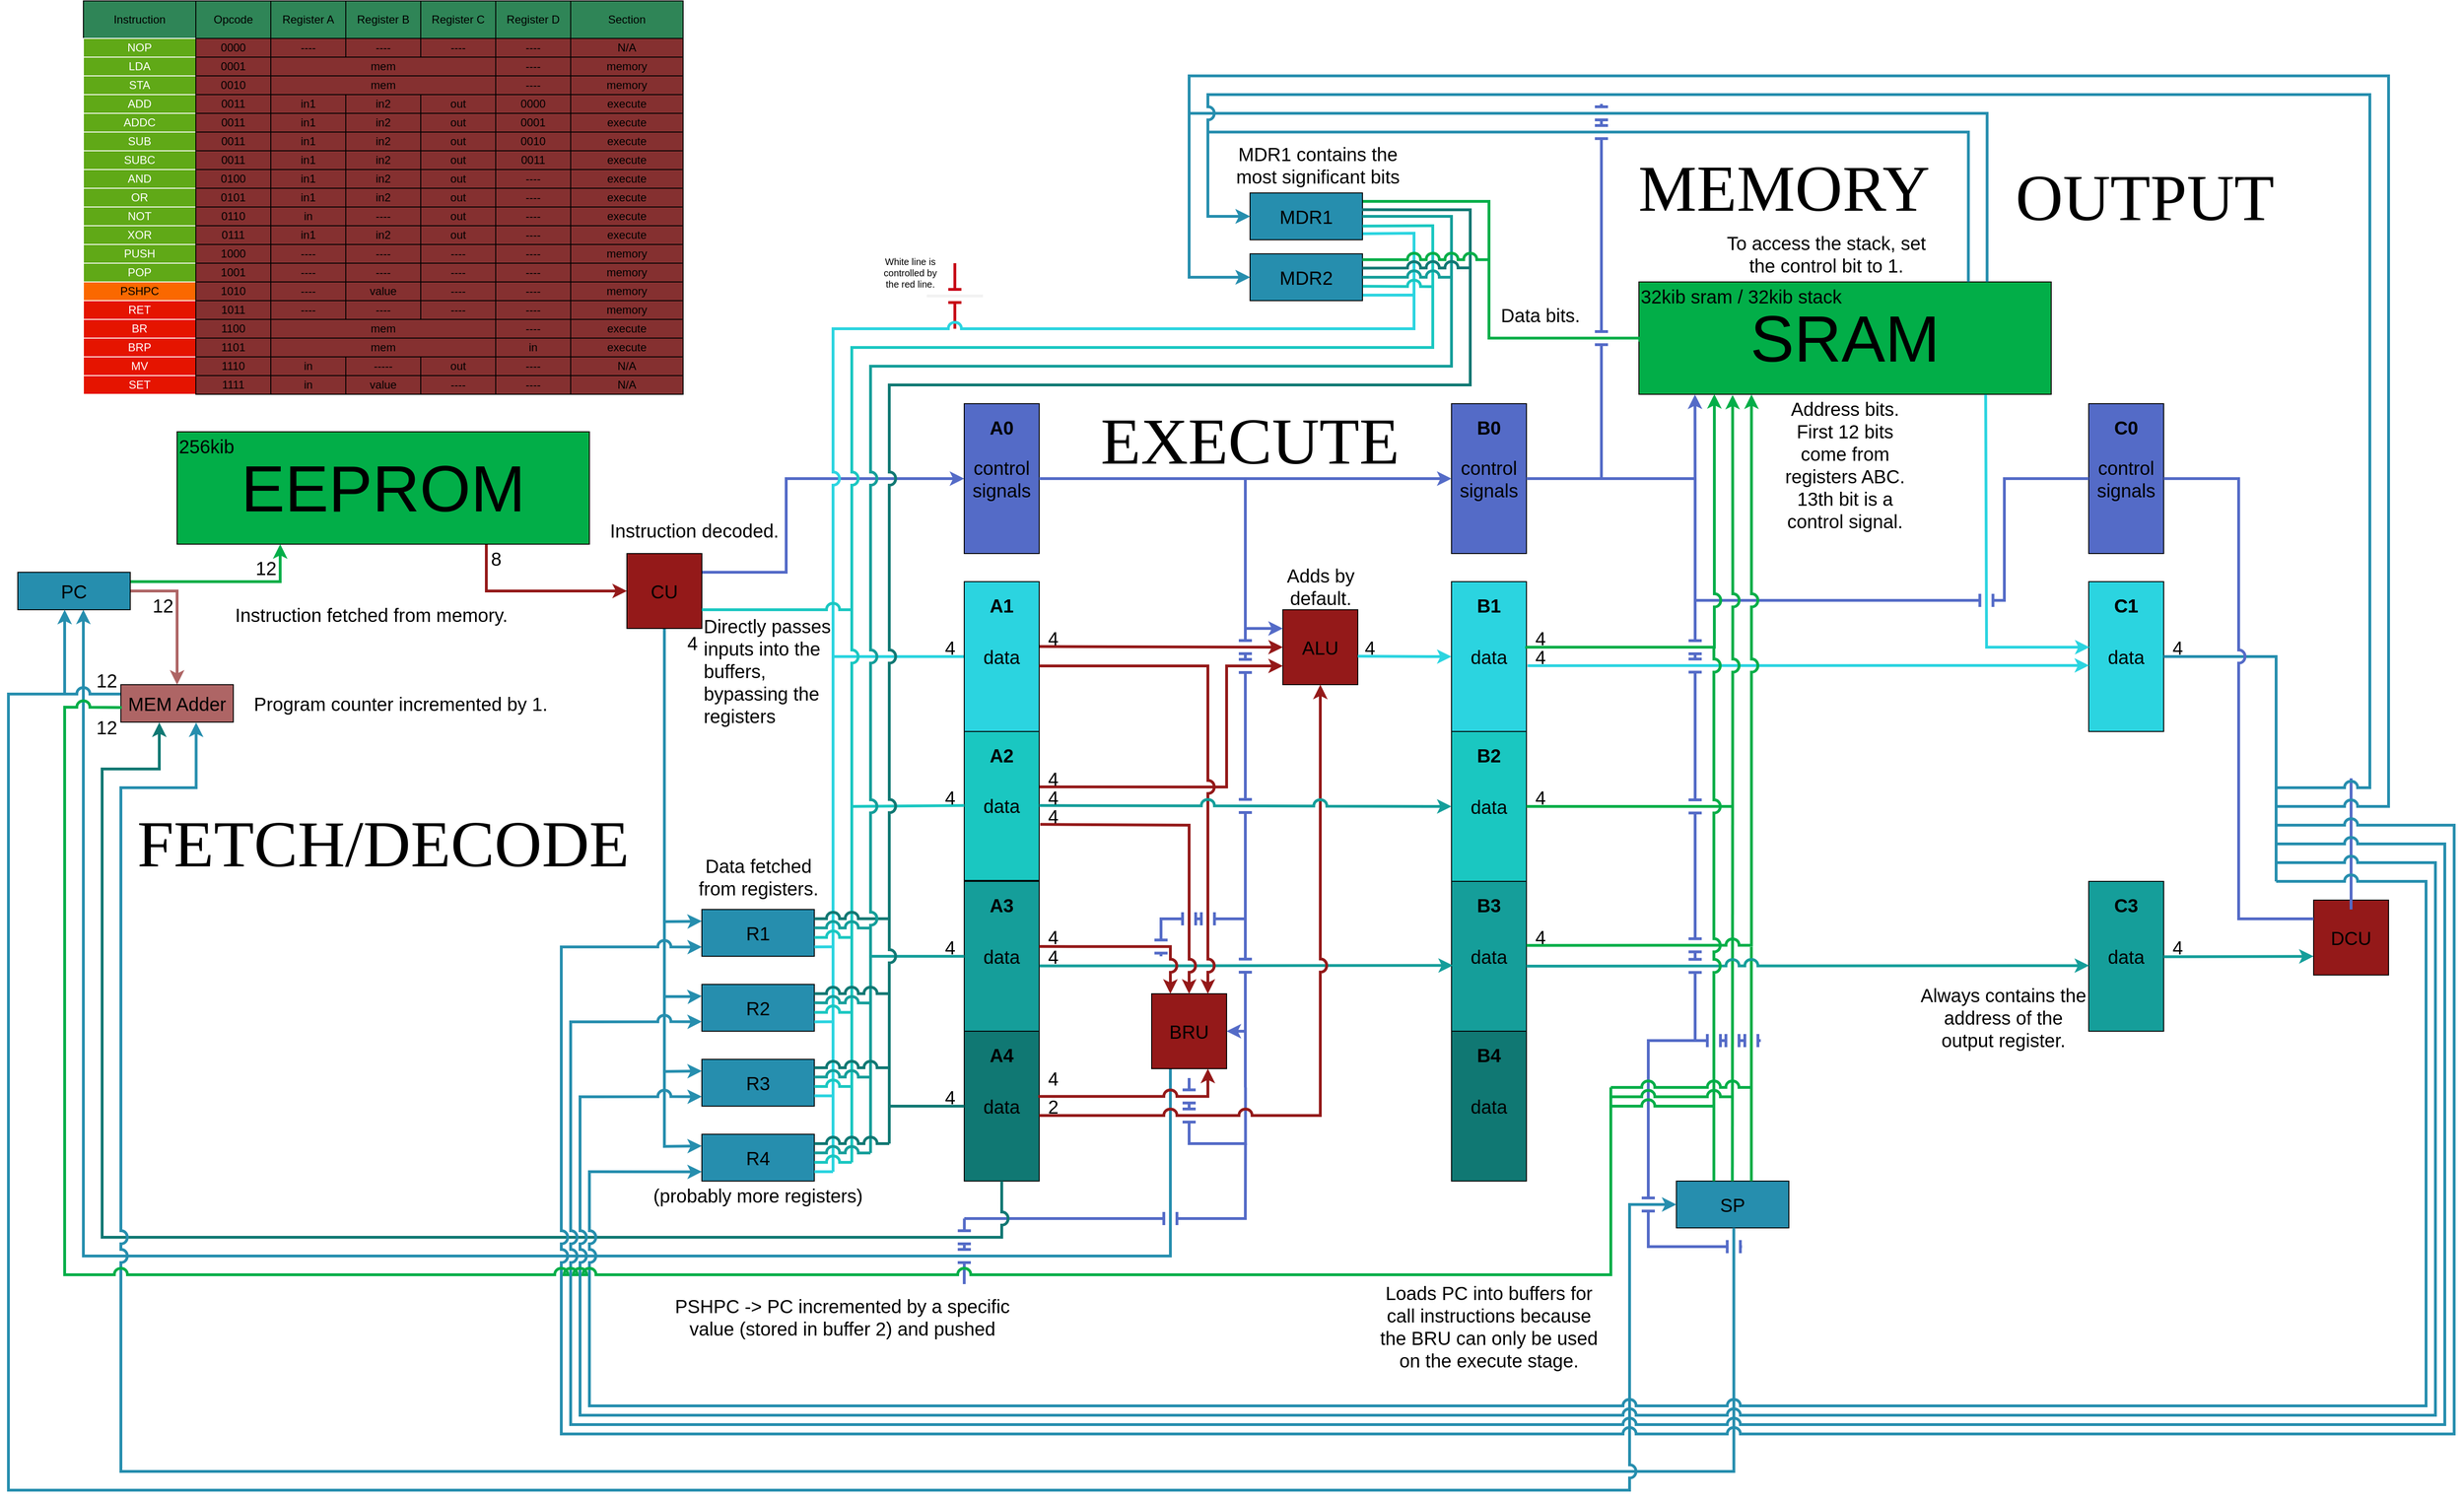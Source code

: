 <mxfile version="16.5.1" type="device"><diagram id="APkDx0mW8OADfvKQJewE" name="Page-1"><mxGraphModel dx="397" dy="254" grid="1" gridSize="10" guides="1" tooltips="1" connect="1" arrows="1" fold="1" page="1" pageScale="1" pageWidth="10000" pageHeight="10000" background="none" math="0" shadow="0"><root><mxCell id="0"/><mxCell id="1" parent="0"/><mxCell id="JJ8JWDkWhoQpd6MgLTe4-13" style="edgeStyle=orthogonalEdgeStyle;rounded=0;orthogonalLoop=1;jettySize=auto;html=1;fontSize=20;strokeColor=#546BC7;jumpStyle=arc;jumpSize=10;strokeWidth=3;endArrow=none;endFill=0;" parent="1" edge="1"><mxGeometry relative="1" as="geometry"><Array as="points"><mxPoint x="1940" y="1720"/></Array><mxPoint x="1940.15" y="1660" as="sourcePoint"/><mxPoint x="1880" y="1720" as="targetPoint"/></mxGeometry></mxCell><mxCell id="ZkjyI3Cs47ASxgpRppY_-72" style="edgeStyle=orthogonalEdgeStyle;rounded=0;orthogonalLoop=1;jettySize=auto;html=1;fontSize=20;jumpStyle=arc;jumpSize=10;strokeColor=#268EAE;strokeWidth=3;exitX=0.25;exitY=1;exitDx=0;exitDy=0;entryX=0.583;entryY=0.999;entryDx=0;entryDy=0;entryPerimeter=0;" parent="1" source="ZkjyI3Cs47ASxgpRppY_-11" target="0czQqAp7imcUxsSMppsZ-96" edge="1"><mxGeometry relative="1" as="geometry"><Array as="points"><mxPoint x="1860" y="1840"/><mxPoint x="700" y="1840"/></Array><mxPoint x="1880" y="1660" as="sourcePoint"/><mxPoint x="690" y="1180" as="targetPoint"/></mxGeometry></mxCell><mxCell id="0na11eunlWLPFwzuhEXR-3" value="" style="endArrow=none;html=1;rounded=0;fontSize=20;exitX=0;exitY=0.5;exitDx=0;exitDy=0;strokeColor=#2BD4E0;jumpStyle=none;jumpSize=10;strokeWidth=3;" parent="1" source="0na11eunlWLPFwzuhEXR-2" edge="1"><mxGeometry width="50" height="50" relative="1" as="geometry"><mxPoint x="1620" y="1200" as="sourcePoint"/><mxPoint x="1500" y="1750" as="targetPoint"/><Array as="points"><mxPoint x="1500" y="1200"/></Array></mxGeometry></mxCell><mxCell id="0czQqAp7imcUxsSMppsZ-2" value="Instruction" style="rounded=0;whiteSpace=wrap;html=1;strokeColor=default;fillColor=#2F8557;" parent="1" vertex="1"><mxGeometry x="700" y="500" width="120" height="40" as="geometry"/></mxCell><mxCell id="0czQqAp7imcUxsSMppsZ-4" value="Opcode" style="rounded=0;whiteSpace=wrap;html=1;strokeColor=default;fillColor=#2F8557;" parent="1" vertex="1"><mxGeometry x="820" y="500" width="80" height="40" as="geometry"/></mxCell><mxCell id="0czQqAp7imcUxsSMppsZ-5" value="Register A" style="rounded=0;whiteSpace=wrap;html=1;strokeColor=default;fillColor=#2F8557;" parent="1" vertex="1"><mxGeometry x="900" y="500" width="80" height="40" as="geometry"/></mxCell><mxCell id="0czQqAp7imcUxsSMppsZ-6" value="Register B" style="rounded=0;whiteSpace=wrap;html=1;strokeColor=default;fillColor=#2F8557;" parent="1" vertex="1"><mxGeometry x="980" y="500" width="80" height="40" as="geometry"/></mxCell><mxCell id="0czQqAp7imcUxsSMppsZ-7" value="Register C" style="rounded=0;whiteSpace=wrap;html=1;strokeColor=default;fillColor=#2F8557;" parent="1" vertex="1"><mxGeometry x="1060" y="500" width="80" height="40" as="geometry"/></mxCell><mxCell id="0czQqAp7imcUxsSMppsZ-8" value="NOP" style="rounded=0;whiteSpace=wrap;html=1;strokeColor=#FFFFFF;fillColor=#60a917;fontColor=#ffffff;" parent="1" vertex="1"><mxGeometry x="700" y="540" width="120" height="20" as="geometry"/></mxCell><mxCell id="0czQqAp7imcUxsSMppsZ-9" value="0000" style="rounded=0;whiteSpace=wrap;html=1;strokeColor=default;fillColor=#853030;" parent="1" vertex="1"><mxGeometry x="820" y="540" width="80" height="20" as="geometry"/></mxCell><mxCell id="0czQqAp7imcUxsSMppsZ-10" value="----" style="rounded=0;whiteSpace=wrap;html=1;strokeColor=default;fillColor=#853030;" parent="1" vertex="1"><mxGeometry x="900" y="540" width="80" height="20" as="geometry"/></mxCell><mxCell id="0czQqAp7imcUxsSMppsZ-11" value="----" style="rounded=0;whiteSpace=wrap;html=1;strokeColor=default;fillColor=#853030;" parent="1" vertex="1"><mxGeometry x="980" y="540" width="80" height="20" as="geometry"/></mxCell><mxCell id="0czQqAp7imcUxsSMppsZ-12" value="----" style="rounded=0;whiteSpace=wrap;html=1;strokeColor=default;fillColor=#853030;" parent="1" vertex="1"><mxGeometry x="1060" y="540" width="80" height="20" as="geometry"/></mxCell><mxCell id="0czQqAp7imcUxsSMppsZ-13" value="LDA" style="rounded=0;whiteSpace=wrap;html=1;strokeColor=#FFFFFF;fillColor=#60a917;fontColor=#ffffff;" parent="1" vertex="1"><mxGeometry x="700" y="560" width="120" height="20" as="geometry"/></mxCell><mxCell id="0czQqAp7imcUxsSMppsZ-14" value="0001" style="rounded=0;whiteSpace=wrap;html=1;strokeColor=default;fillColor=#853030;" parent="1" vertex="1"><mxGeometry x="820" y="560" width="80" height="20" as="geometry"/></mxCell><mxCell id="0czQqAp7imcUxsSMppsZ-15" value="mem" style="rounded=0;whiteSpace=wrap;html=1;strokeColor=default;fillColor=#853030;" parent="1" vertex="1"><mxGeometry x="900" y="560" width="240" height="20" as="geometry"/></mxCell><mxCell id="0czQqAp7imcUxsSMppsZ-18" value="STA" style="rounded=0;whiteSpace=wrap;html=1;strokeColor=#FFFFFF;fillColor=#60a917;fontColor=#ffffff;" parent="1" vertex="1"><mxGeometry x="700" y="580" width="120" height="20" as="geometry"/></mxCell><mxCell id="0czQqAp7imcUxsSMppsZ-19" value="0010" style="rounded=0;whiteSpace=wrap;html=1;strokeColor=default;fillColor=#853030;" parent="1" vertex="1"><mxGeometry x="820" y="580" width="80" height="20" as="geometry"/></mxCell><mxCell id="0czQqAp7imcUxsSMppsZ-20" value="mem&lt;br&gt;" style="rounded=0;whiteSpace=wrap;html=1;strokeColor=default;fillColor=#853030;" parent="1" vertex="1"><mxGeometry x="900" y="580" width="240" height="20" as="geometry"/></mxCell><mxCell id="0czQqAp7imcUxsSMppsZ-23" value="ADD" style="rounded=0;whiteSpace=wrap;html=1;strokeColor=#FFFFFF;fillColor=#60a917;fontColor=#ffffff;" parent="1" vertex="1"><mxGeometry x="700" y="600" width="120" height="20" as="geometry"/></mxCell><mxCell id="0czQqAp7imcUxsSMppsZ-24" value="0011" style="rounded=0;whiteSpace=wrap;html=1;strokeColor=default;fillColor=#853030;" parent="1" vertex="1"><mxGeometry x="820" y="600" width="80" height="20" as="geometry"/></mxCell><mxCell id="0czQqAp7imcUxsSMppsZ-25" value="in1" style="rounded=0;whiteSpace=wrap;html=1;strokeColor=default;fillColor=#853030;" parent="1" vertex="1"><mxGeometry x="900" y="600" width="80" height="20" as="geometry"/></mxCell><mxCell id="0czQqAp7imcUxsSMppsZ-26" value="in2" style="rounded=0;whiteSpace=wrap;html=1;strokeColor=default;fillColor=#853030;" parent="1" vertex="1"><mxGeometry x="980" y="600" width="80" height="20" as="geometry"/></mxCell><mxCell id="0czQqAp7imcUxsSMppsZ-27" value="out" style="rounded=0;whiteSpace=wrap;html=1;strokeColor=default;fillColor=#853030;" parent="1" vertex="1"><mxGeometry x="1060" y="600" width="80" height="20" as="geometry"/></mxCell><mxCell id="0czQqAp7imcUxsSMppsZ-28" value="ADDC" style="rounded=0;whiteSpace=wrap;html=1;strokeColor=#FFFFFF;fillColor=#60a917;fontColor=#ffffff;" parent="1" vertex="1"><mxGeometry x="700" y="620" width="120" height="20" as="geometry"/></mxCell><mxCell id="0czQqAp7imcUxsSMppsZ-29" value="0011" style="rounded=0;whiteSpace=wrap;html=1;strokeColor=default;fillColor=#853030;" parent="1" vertex="1"><mxGeometry x="820" y="620" width="80" height="20" as="geometry"/></mxCell><mxCell id="0czQqAp7imcUxsSMppsZ-30" value="in1" style="rounded=0;whiteSpace=wrap;html=1;strokeColor=default;fillColor=#853030;" parent="1" vertex="1"><mxGeometry x="900" y="620" width="80" height="20" as="geometry"/></mxCell><mxCell id="0czQqAp7imcUxsSMppsZ-31" value="in2" style="rounded=0;whiteSpace=wrap;html=1;strokeColor=default;fillColor=#853030;" parent="1" vertex="1"><mxGeometry x="980" y="620" width="80" height="20" as="geometry"/></mxCell><mxCell id="0czQqAp7imcUxsSMppsZ-32" value="out" style="rounded=0;whiteSpace=wrap;html=1;strokeColor=default;fillColor=#853030;" parent="1" vertex="1"><mxGeometry x="1060" y="620" width="80" height="20" as="geometry"/></mxCell><mxCell id="0czQqAp7imcUxsSMppsZ-33" value="SUB" style="rounded=0;whiteSpace=wrap;html=1;strokeColor=#FFFFFF;fillColor=#60a917;fontColor=#ffffff;" parent="1" vertex="1"><mxGeometry x="700" y="640" width="120" height="20" as="geometry"/></mxCell><mxCell id="0czQqAp7imcUxsSMppsZ-34" value="0011" style="rounded=0;whiteSpace=wrap;html=1;strokeColor=default;fillColor=#853030;" parent="1" vertex="1"><mxGeometry x="820" y="640" width="80" height="20" as="geometry"/></mxCell><mxCell id="0czQqAp7imcUxsSMppsZ-35" value="in1" style="rounded=0;whiteSpace=wrap;html=1;strokeColor=default;fillColor=#853030;" parent="1" vertex="1"><mxGeometry x="900" y="640" width="80" height="20" as="geometry"/></mxCell><mxCell id="0czQqAp7imcUxsSMppsZ-36" value="in2" style="rounded=0;whiteSpace=wrap;html=1;strokeColor=default;fillColor=#853030;" parent="1" vertex="1"><mxGeometry x="980" y="640" width="80" height="20" as="geometry"/></mxCell><mxCell id="0czQqAp7imcUxsSMppsZ-37" value="out" style="rounded=0;whiteSpace=wrap;html=1;strokeColor=default;fillColor=#853030;" parent="1" vertex="1"><mxGeometry x="1060" y="640" width="80" height="20" as="geometry"/></mxCell><mxCell id="0czQqAp7imcUxsSMppsZ-38" value="SUBC" style="rounded=0;whiteSpace=wrap;html=1;strokeColor=#FFFFFF;fillColor=#60a917;fontColor=#ffffff;" parent="1" vertex="1"><mxGeometry x="700" y="660" width="120" height="20" as="geometry"/></mxCell><mxCell id="0czQqAp7imcUxsSMppsZ-39" value="0011" style="rounded=0;whiteSpace=wrap;html=1;strokeColor=default;fillColor=#853030;" parent="1" vertex="1"><mxGeometry x="820" y="660" width="80" height="20" as="geometry"/></mxCell><mxCell id="0czQqAp7imcUxsSMppsZ-40" value="in1" style="rounded=0;whiteSpace=wrap;html=1;strokeColor=default;fillColor=#853030;" parent="1" vertex="1"><mxGeometry x="900" y="660" width="80" height="20" as="geometry"/></mxCell><mxCell id="0czQqAp7imcUxsSMppsZ-41" value="in2" style="rounded=0;whiteSpace=wrap;html=1;strokeColor=default;fillColor=#853030;" parent="1" vertex="1"><mxGeometry x="980" y="660" width="80" height="20" as="geometry"/></mxCell><mxCell id="0czQqAp7imcUxsSMppsZ-42" value="out" style="rounded=0;whiteSpace=wrap;html=1;strokeColor=default;fillColor=#853030;" parent="1" vertex="1"><mxGeometry x="1060" y="660" width="80" height="20" as="geometry"/></mxCell><mxCell id="0czQqAp7imcUxsSMppsZ-43" value="PSHPC" style="rounded=0;whiteSpace=wrap;html=1;strokeColor=#FFFFFF;fillColor=#fa6800;fontColor=#000000;" parent="1" vertex="1"><mxGeometry x="700" y="800" width="120" height="20" as="geometry"/></mxCell><mxCell id="0czQqAp7imcUxsSMppsZ-44" value="1010" style="rounded=0;whiteSpace=wrap;html=1;strokeColor=default;fillColor=#853030;" parent="1" vertex="1"><mxGeometry x="820" y="800" width="80" height="20" as="geometry"/></mxCell><mxCell id="0czQqAp7imcUxsSMppsZ-48" value="AND" style="rounded=0;whiteSpace=wrap;html=1;strokeColor=#FFFFFF;fillColor=#60a917;fontColor=#ffffff;" parent="1" vertex="1"><mxGeometry x="700" y="680" width="120" height="20" as="geometry"/></mxCell><mxCell id="0czQqAp7imcUxsSMppsZ-49" value="0100" style="rounded=0;whiteSpace=wrap;html=1;strokeColor=default;fillColor=#853030;" parent="1" vertex="1"><mxGeometry x="820" y="680" width="80" height="20" as="geometry"/></mxCell><mxCell id="0czQqAp7imcUxsSMppsZ-50" value="in1" style="rounded=0;whiteSpace=wrap;html=1;strokeColor=default;fillColor=#853030;" parent="1" vertex="1"><mxGeometry x="900" y="680" width="80" height="20" as="geometry"/></mxCell><mxCell id="0czQqAp7imcUxsSMppsZ-51" value="in2" style="rounded=0;whiteSpace=wrap;html=1;strokeColor=default;fillColor=#853030;" parent="1" vertex="1"><mxGeometry x="980" y="680" width="80" height="20" as="geometry"/></mxCell><mxCell id="0czQqAp7imcUxsSMppsZ-52" value="out" style="rounded=0;whiteSpace=wrap;html=1;strokeColor=default;fillColor=#853030;" parent="1" vertex="1"><mxGeometry x="1060" y="680" width="80" height="20" as="geometry"/></mxCell><mxCell id="0czQqAp7imcUxsSMppsZ-53" value="OR" style="rounded=0;whiteSpace=wrap;html=1;strokeColor=#FFFFFF;fillColor=#60a917;fontColor=#ffffff;" parent="1" vertex="1"><mxGeometry x="700" y="700" width="120" height="20" as="geometry"/></mxCell><mxCell id="0czQqAp7imcUxsSMppsZ-54" value="0101" style="rounded=0;whiteSpace=wrap;html=1;strokeColor=default;fillColor=#853030;" parent="1" vertex="1"><mxGeometry x="820" y="700" width="80" height="20" as="geometry"/></mxCell><mxCell id="0czQqAp7imcUxsSMppsZ-55" value="in1" style="rounded=0;whiteSpace=wrap;html=1;strokeColor=default;fillColor=#853030;" parent="1" vertex="1"><mxGeometry x="900" y="700" width="80" height="20" as="geometry"/></mxCell><mxCell id="0czQqAp7imcUxsSMppsZ-56" value="in2" style="rounded=0;whiteSpace=wrap;html=1;strokeColor=default;fillColor=#853030;" parent="1" vertex="1"><mxGeometry x="980" y="700" width="80" height="20" as="geometry"/></mxCell><mxCell id="0czQqAp7imcUxsSMppsZ-57" value="out" style="rounded=0;whiteSpace=wrap;html=1;strokeColor=default;fillColor=#853030;" parent="1" vertex="1"><mxGeometry x="1060" y="700" width="80" height="20" as="geometry"/></mxCell><mxCell id="0czQqAp7imcUxsSMppsZ-58" value="NOT" style="rounded=0;whiteSpace=wrap;html=1;strokeColor=#FFFFFF;fillColor=#60a917;fontColor=#ffffff;" parent="1" vertex="1"><mxGeometry x="700" y="720" width="120" height="20" as="geometry"/></mxCell><mxCell id="0czQqAp7imcUxsSMppsZ-59" value="0110" style="rounded=0;whiteSpace=wrap;html=1;strokeColor=default;fillColor=#853030;" parent="1" vertex="1"><mxGeometry x="820" y="720" width="80" height="20" as="geometry"/></mxCell><mxCell id="0czQqAp7imcUxsSMppsZ-60" value="in" style="rounded=0;whiteSpace=wrap;html=1;strokeColor=default;fillColor=#853030;" parent="1" vertex="1"><mxGeometry x="900" y="720" width="80" height="20" as="geometry"/></mxCell><mxCell id="0czQqAp7imcUxsSMppsZ-61" value="----" style="rounded=0;whiteSpace=wrap;html=1;strokeColor=default;fillColor=#853030;" parent="1" vertex="1"><mxGeometry x="980" y="720" width="80" height="20" as="geometry"/></mxCell><mxCell id="0czQqAp7imcUxsSMppsZ-62" value="out" style="rounded=0;whiteSpace=wrap;html=1;strokeColor=default;fillColor=#853030;" parent="1" vertex="1"><mxGeometry x="1060" y="720" width="80" height="20" as="geometry"/></mxCell><mxCell id="0czQqAp7imcUxsSMppsZ-63" value="XOR" style="rounded=0;whiteSpace=wrap;html=1;strokeColor=#FFFFFF;fillColor=#60a917;fontColor=#ffffff;" parent="1" vertex="1"><mxGeometry x="700" y="740" width="120" height="20" as="geometry"/></mxCell><mxCell id="0czQqAp7imcUxsSMppsZ-64" value="0111" style="rounded=0;whiteSpace=wrap;html=1;strokeColor=default;fillColor=#853030;" parent="1" vertex="1"><mxGeometry x="820" y="740" width="80" height="20" as="geometry"/></mxCell><mxCell id="0czQqAp7imcUxsSMppsZ-65" value="in1" style="rounded=0;whiteSpace=wrap;html=1;strokeColor=default;fillColor=#853030;" parent="1" vertex="1"><mxGeometry x="900" y="740" width="80" height="20" as="geometry"/></mxCell><mxCell id="0czQqAp7imcUxsSMppsZ-66" value="in2" style="rounded=0;whiteSpace=wrap;html=1;strokeColor=default;fillColor=#853030;" parent="1" vertex="1"><mxGeometry x="980" y="740" width="80" height="20" as="geometry"/></mxCell><mxCell id="0czQqAp7imcUxsSMppsZ-67" value="out" style="rounded=0;whiteSpace=wrap;html=1;strokeColor=default;fillColor=#853030;" parent="1" vertex="1"><mxGeometry x="1060" y="740" width="80" height="20" as="geometry"/></mxCell><mxCell id="0czQqAp7imcUxsSMppsZ-68" value="PUSH" style="rounded=0;whiteSpace=wrap;html=1;strokeColor=#FFFFFF;fillColor=#60a917;fontColor=#ffffff;" parent="1" vertex="1"><mxGeometry x="700" y="760" width="120" height="20" as="geometry"/></mxCell><mxCell id="0czQqAp7imcUxsSMppsZ-69" value="1000" style="rounded=0;whiteSpace=wrap;html=1;strokeColor=default;fillColor=#853030;" parent="1" vertex="1"><mxGeometry x="820" y="760" width="80" height="20" as="geometry"/></mxCell><mxCell id="0czQqAp7imcUxsSMppsZ-73" value="POP" style="rounded=0;whiteSpace=wrap;html=1;strokeColor=#FFFFFF;fillColor=#60a917;fontColor=#ffffff;" parent="1" vertex="1"><mxGeometry x="700" y="780" width="120" height="20" as="geometry"/></mxCell><mxCell id="0czQqAp7imcUxsSMppsZ-74" value="1001" style="rounded=0;whiteSpace=wrap;html=1;strokeColor=default;fillColor=#853030;" parent="1" vertex="1"><mxGeometry x="820" y="780" width="80" height="20" as="geometry"/></mxCell><mxCell id="0czQqAp7imcUxsSMppsZ-78" value="BR" style="rounded=0;whiteSpace=wrap;html=1;strokeColor=#FFFFFF;fillColor=#e51400;fontColor=#ffffff;" parent="1" vertex="1"><mxGeometry x="700" y="840" width="120" height="20" as="geometry"/></mxCell><mxCell id="0czQqAp7imcUxsSMppsZ-79" value="1100" style="rounded=0;whiteSpace=wrap;html=1;strokeColor=default;fillColor=#853030;" parent="1" vertex="1"><mxGeometry x="820" y="840" width="80" height="20" as="geometry"/></mxCell><mxCell id="0czQqAp7imcUxsSMppsZ-83" value="BRP" style="rounded=0;whiteSpace=wrap;html=1;strokeColor=#FFFFFF;fillColor=#e51400;fontColor=#ffffff;" parent="1" vertex="1"><mxGeometry x="700" y="860" width="120" height="20" as="geometry"/></mxCell><mxCell id="0czQqAp7imcUxsSMppsZ-84" value="1101" style="rounded=0;whiteSpace=wrap;html=1;strokeColor=default;fillColor=#853030;" parent="1" vertex="1"><mxGeometry x="820" y="860" width="80" height="20" as="geometry"/></mxCell><mxCell id="0czQqAp7imcUxsSMppsZ-89" value="mem&lt;br&gt;" style="rounded=0;whiteSpace=wrap;html=1;strokeColor=default;fillColor=#853030;" parent="1" vertex="1"><mxGeometry x="900" y="840" width="240" height="20" as="geometry"/></mxCell><mxCell id="0czQqAp7imcUxsSMppsZ-90" value="mem&lt;br&gt;" style="rounded=0;whiteSpace=wrap;html=1;strokeColor=default;fillColor=#853030;" parent="1" vertex="1"><mxGeometry x="900" y="860" width="240" height="20" as="geometry"/></mxCell><mxCell id="0czQqAp7imcUxsSMppsZ-95" style="edgeStyle=orthogonalEdgeStyle;rounded=0;orthogonalLoop=1;jettySize=auto;html=1;fontSize=20;jumpStyle=arc;jumpSize=10;exitX=0.75;exitY=1;exitDx=0;exitDy=0;entryX=0;entryY=0.5;entryDx=0;entryDy=0;strokeColor=#941919;strokeWidth=3;" parent="1" source="0czQqAp7imcUxsSMppsZ-91" target="0czQqAp7imcUxsSMppsZ-107" edge="1"><mxGeometry relative="1" as="geometry"><mxPoint x="1130" y="1040" as="sourcePoint"/><mxPoint x="1130" y="1110" as="targetPoint"/></mxGeometry></mxCell><mxCell id="0czQqAp7imcUxsSMppsZ-91" value="EEPROM" style="rounded=0;whiteSpace=wrap;html=1;strokeColor=default;fillColor=#02ae48;fontSize=70;" parent="1" vertex="1"><mxGeometry x="800" y="960" width="440" height="120" as="geometry"/></mxCell><mxCell id="0czQqAp7imcUxsSMppsZ-97" style="edgeStyle=orthogonalEdgeStyle;rounded=0;orthogonalLoop=1;jettySize=auto;html=1;fontSize=20;jumpStyle=arc;jumpSize=10;entryX=0.25;entryY=1;entryDx=0;entryDy=0;strokeColor=#02AE48;strokeWidth=3;exitX=1;exitY=0.25;exitDx=0;exitDy=0;" parent="1" source="0czQqAp7imcUxsSMppsZ-96" target="0czQqAp7imcUxsSMppsZ-91" edge="1"><mxGeometry relative="1" as="geometry"><mxPoint x="800" y="1130" as="sourcePoint"/><mxPoint x="910" y="1110" as="targetPoint"/><Array as="points"><mxPoint x="910" y="1120"/></Array></mxGeometry></mxCell><mxCell id="0czQqAp7imcUxsSMppsZ-99" style="edgeStyle=orthogonalEdgeStyle;rounded=0;orthogonalLoop=1;jettySize=auto;html=1;entryX=0.5;entryY=0;entryDx=0;entryDy=0;fontSize=20;jumpStyle=arc;jumpSize=10;strokeColor=#AE6565;strokeWidth=3;" parent="1" source="0czQqAp7imcUxsSMppsZ-96" target="0czQqAp7imcUxsSMppsZ-98" edge="1"><mxGeometry relative="1" as="geometry"><Array as="points"><mxPoint x="800" y="1130"/><mxPoint x="800" y="1230"/></Array></mxGeometry></mxCell><mxCell id="0czQqAp7imcUxsSMppsZ-96" value="PC" style="rounded=0;whiteSpace=wrap;html=1;strokeColor=default;fillColor=#268EAE;fontSize=20;" parent="1" vertex="1"><mxGeometry x="630" y="1110" width="120" height="40" as="geometry"/></mxCell><mxCell id="0czQqAp7imcUxsSMppsZ-105" style="edgeStyle=orthogonalEdgeStyle;rounded=0;orthogonalLoop=1;jettySize=auto;html=1;fontSize=20;jumpStyle=arc;jumpSize=10;strokeColor=#268EAE;strokeWidth=3;exitX=0;exitY=0.25;exitDx=0;exitDy=0;" parent="1" source="0czQqAp7imcUxsSMppsZ-98" edge="1"><mxGeometry relative="1" as="geometry"><Array as="points"><mxPoint x="680" y="1240"/><mxPoint x="680" y="1150"/></Array><mxPoint x="680" y="1150" as="targetPoint"/></mxGeometry></mxCell><mxCell id="0czQqAp7imcUxsSMppsZ-98" value="MEM Adder" style="rounded=0;whiteSpace=wrap;html=1;strokeColor=default;fillColor=#AE6565;fontSize=20;" parent="1" vertex="1"><mxGeometry x="740" y="1230" width="120" height="40" as="geometry"/></mxCell><mxCell id="0czQqAp7imcUxsSMppsZ-104" value="Program counter incremented by 1." style="text;html=1;strokeColor=none;fillColor=none;align=left;verticalAlign=middle;whiteSpace=wrap;rounded=0;fontSize=20;" parent="1" vertex="1"><mxGeometry x="880" y="1235" width="320" height="30" as="geometry"/></mxCell><mxCell id="0czQqAp7imcUxsSMppsZ-106" value="Instruction fetched from memory." style="text;html=1;strokeColor=none;fillColor=none;align=left;verticalAlign=middle;whiteSpace=wrap;rounded=0;fontSize=20;" parent="1" vertex="1"><mxGeometry x="860" y="1140" width="320" height="30" as="geometry"/></mxCell><mxCell id="0czQqAp7imcUxsSMppsZ-115" style="edgeStyle=orthogonalEdgeStyle;rounded=0;orthogonalLoop=1;jettySize=auto;html=1;entryX=0;entryY=0.25;entryDx=0;entryDy=0;fontSize=20;jumpStyle=arc;jumpSize=10;strokeColor=#268EAE;strokeWidth=3;exitX=0.5;exitY=1;exitDx=0;exitDy=0;" parent="1" source="0czQqAp7imcUxsSMppsZ-107" target="0czQqAp7imcUxsSMppsZ-111" edge="1"><mxGeometry relative="1" as="geometry"><Array as="points"><mxPoint x="1340" y="1483"/><mxPoint x="1360" y="1483"/></Array><mxPoint x="1340" y="1330" as="sourcePoint"/></mxGeometry></mxCell><mxCell id="0czQqAp7imcUxsSMppsZ-149" style="edgeStyle=orthogonalEdgeStyle;rounded=0;orthogonalLoop=1;jettySize=auto;html=1;entryX=0;entryY=0.5;entryDx=0;entryDy=0;fontSize=20;strokeColor=#546BC7;jumpStyle=arc;jumpSize=10;strokeWidth=3;exitX=1;exitY=0.25;exitDx=0;exitDy=0;" parent="1" source="0czQqAp7imcUxsSMppsZ-107" target="0czQqAp7imcUxsSMppsZ-148" edge="1"><mxGeometry relative="1" as="geometry"><Array as="points"><mxPoint x="1450" y="1110"/><mxPoint x="1450" y="1010"/></Array></mxGeometry></mxCell><mxCell id="0czQqAp7imcUxsSMppsZ-107" value="CU" style="rounded=0;whiteSpace=wrap;html=1;strokeColor=default;fillColor=#941919;fontSize=20;" parent="1" vertex="1"><mxGeometry x="1280" y="1090" width="80" height="80" as="geometry"/></mxCell><mxCell id="0czQqAp7imcUxsSMppsZ-109" value="Instruction decoded." style="text;html=1;strokeColor=none;fillColor=none;align=left;verticalAlign=middle;whiteSpace=wrap;rounded=0;fontSize=20;" parent="1" vertex="1"><mxGeometry x="1260" y="1050" width="190" height="30" as="geometry"/></mxCell><mxCell id="0czQqAp7imcUxsSMppsZ-110" value="data" style="rounded=0;whiteSpace=wrap;html=1;strokeColor=default;fillColor=#159E9A;fontSize=20;" parent="1" vertex="1"><mxGeometry x="1640" y="1440" width="80" height="160" as="geometry"/></mxCell><mxCell id="0czQqAp7imcUxsSMppsZ-111" value="R1" style="rounded=0;whiteSpace=wrap;html=1;strokeColor=default;fillColor=#268EAE;fontSize=20;" parent="1" vertex="1"><mxGeometry x="1360" y="1470" width="120" height="50" as="geometry"/></mxCell><mxCell id="0czQqAp7imcUxsSMppsZ-112" value="R2" style="rounded=0;whiteSpace=wrap;html=1;strokeColor=default;fillColor=#268EAE;fontSize=20;" parent="1" vertex="1"><mxGeometry x="1360" y="1550" width="120" height="50" as="geometry"/></mxCell><mxCell id="0czQqAp7imcUxsSMppsZ-113" value="R3" style="rounded=0;whiteSpace=wrap;html=1;strokeColor=default;fillColor=#268EAE;fontSize=20;" parent="1" vertex="1"><mxGeometry x="1360" y="1630" width="120" height="50" as="geometry"/></mxCell><mxCell id="0czQqAp7imcUxsSMppsZ-114" value="R4" style="rounded=0;whiteSpace=wrap;html=1;strokeColor=default;fillColor=#268EAE;fontSize=20;" parent="1" vertex="1"><mxGeometry x="1360" y="1710" width="120" height="50" as="geometry"/></mxCell><mxCell id="0czQqAp7imcUxsSMppsZ-119" value="(probably more registers)" style="text;html=1;strokeColor=none;fillColor=none;align=center;verticalAlign=middle;whiteSpace=wrap;rounded=0;fontSize=20;" parent="1" vertex="1"><mxGeometry x="1295" y="1760" width="250" height="30" as="geometry"/></mxCell><mxCell id="0czQqAp7imcUxsSMppsZ-121" value="" style="endArrow=classic;html=1;rounded=0;fontSize=20;entryX=0;entryY=0.25;entryDx=0;entryDy=0;jumpStyle=arc;jumpSize=10;strokeColor=#268EAE;strokeWidth=3;" parent="1" target="0czQqAp7imcUxsSMppsZ-112" edge="1"><mxGeometry width="50" height="50" relative="1" as="geometry"><mxPoint x="1320" y="1480" as="sourcePoint"/><mxPoint x="1340" y="1530" as="targetPoint"/><Array as="points"><mxPoint x="1320" y="1510"/><mxPoint x="1320" y="1563"/><mxPoint x="1350" y="1563"/></Array></mxGeometry></mxCell><mxCell id="0czQqAp7imcUxsSMppsZ-122" value="" style="endArrow=classic;html=1;rounded=0;fontSize=20;entryX=0;entryY=0.25;entryDx=0;entryDy=0;jumpStyle=arc;jumpSize=10;strokeColor=#268EAE;strokeWidth=3;" parent="1" target="0czQqAp7imcUxsSMppsZ-113" edge="1"><mxGeometry width="50" height="50" relative="1" as="geometry"><mxPoint x="1320" y="1560" as="sourcePoint"/><mxPoint x="1360" y="1650" as="targetPoint"/><Array as="points"><mxPoint x="1320" y="1643"/></Array></mxGeometry></mxCell><mxCell id="0czQqAp7imcUxsSMppsZ-123" value="" style="endArrow=classic;html=1;rounded=0;fontSize=20;entryX=0;entryY=0.25;entryDx=0;entryDy=0;jumpStyle=arc;jumpSize=10;strokeColor=#268EAE;strokeWidth=3;" parent="1" target="0czQqAp7imcUxsSMppsZ-114" edge="1"><mxGeometry width="50" height="50" relative="1" as="geometry"><mxPoint x="1320" y="1640" as="sourcePoint"/><mxPoint x="1360" y="1730" as="targetPoint"/><Array as="points"><mxPoint x="1320" y="1723"/></Array></mxGeometry></mxCell><mxCell id="0czQqAp7imcUxsSMppsZ-125" value="Data fetched from registers." style="text;html=1;strokeColor=none;fillColor=none;align=center;verticalAlign=middle;whiteSpace=wrap;rounded=0;fontSize=20;" parent="1" vertex="1"><mxGeometry x="1352.5" y="1420" width="135" height="30" as="geometry"/></mxCell><mxCell id="0czQqAp7imcUxsSMppsZ-127" value="data" style="rounded=0;whiteSpace=wrap;html=1;strokeColor=default;fillColor=#107873;fontSize=20;" parent="1" vertex="1"><mxGeometry x="1640" y="1600" width="80" height="160" as="geometry"/></mxCell><mxCell id="0czQqAp7imcUxsSMppsZ-128" value="data" style="rounded=0;whiteSpace=wrap;html=1;strokeColor=default;fillColor=#1AC7C1;fontSize=20;" parent="1" vertex="1"><mxGeometry x="1640" y="1279" width="80" height="160" as="geometry"/></mxCell><mxCell id="0czQqAp7imcUxsSMppsZ-129" value="" style="endArrow=none;html=1;rounded=0;fontSize=20;exitX=0;exitY=0.5;exitDx=0;exitDy=0;strokeColor=#1AC7C1;jumpStyle=arc;jumpSize=10;strokeWidth=3;" parent="1" source="0czQqAp7imcUxsSMppsZ-128" edge="1"><mxGeometry width="50" height="50" relative="1" as="geometry"><mxPoint x="1520" y="1300" as="sourcePoint"/><mxPoint x="1520" y="1740" as="targetPoint"/><Array as="points"><mxPoint x="1520" y="1360"/></Array></mxGeometry></mxCell><mxCell id="0czQqAp7imcUxsSMppsZ-130" value="" style="endArrow=none;html=1;rounded=0;fontSize=20;strokeColor=#159E9A;jumpStyle=arc;jumpSize=10;exitX=0;exitY=0.5;exitDx=0;exitDy=0;strokeWidth=3;" parent="1" source="0czQqAp7imcUxsSMppsZ-110" edge="1"><mxGeometry width="50" height="50" relative="1" as="geometry"><mxPoint x="1620" y="1450" as="sourcePoint"/><mxPoint x="1540" y="1730" as="targetPoint"/><Array as="points"><mxPoint x="1540" y="1520"/></Array></mxGeometry></mxCell><mxCell id="0czQqAp7imcUxsSMppsZ-131" value="" style="endArrow=none;html=1;rounded=0;fontSize=20;exitX=0;exitY=0.5;exitDx=0;exitDy=0;strokeColor=#107873;jumpStyle=arc;jumpSize=10;strokeWidth=3;" parent="1" source="0czQqAp7imcUxsSMppsZ-127" edge="1"><mxGeometry width="50" height="50" relative="1" as="geometry"><mxPoint x="1640" y="1540" as="sourcePoint"/><mxPoint x="1560" y="1720" as="targetPoint"/><Array as="points"><mxPoint x="1560" y="1680"/></Array></mxGeometry></mxCell><mxCell id="0czQqAp7imcUxsSMppsZ-134" value="" style="endArrow=none;html=1;rounded=0;fontSize=20;exitX=1;exitY=0.25;exitDx=0;exitDy=0;strokeColor=#1AC7C1;jumpStyle=arc;jumpSize=10;strokeWidth=3;" parent="1" edge="1"><mxGeometry width="50" height="50" relative="1" as="geometry"><mxPoint x="1480" y="1740" as="sourcePoint"/><mxPoint x="1520" y="1740" as="targetPoint"/></mxGeometry></mxCell><mxCell id="0czQqAp7imcUxsSMppsZ-135" value="" style="endArrow=none;html=1;rounded=0;fontSize=20;exitX=1;exitY=0.25;exitDx=0;exitDy=0;strokeColor=#159E9A;jumpStyle=arc;jumpSize=10;strokeWidth=3;" parent="1" edge="1"><mxGeometry width="50" height="50" relative="1" as="geometry"><mxPoint x="1480" y="1729.83" as="sourcePoint"/><mxPoint x="1540" y="1730" as="targetPoint"/></mxGeometry></mxCell><mxCell id="0czQqAp7imcUxsSMppsZ-136" value="" style="endArrow=none;html=1;rounded=0;fontSize=20;exitX=1;exitY=0.25;exitDx=0;exitDy=0;strokeColor=#107873;jumpStyle=arc;jumpSize=10;strokeWidth=3;" parent="1" edge="1"><mxGeometry width="50" height="50" relative="1" as="geometry"><mxPoint x="1480" y="1720" as="sourcePoint"/><mxPoint x="1560" y="1720" as="targetPoint"/></mxGeometry></mxCell><mxCell id="0czQqAp7imcUxsSMppsZ-138" value="" style="endArrow=none;html=1;rounded=0;fontSize=20;exitX=1;exitY=0.25;exitDx=0;exitDy=0;strokeColor=#1AC7C1;jumpStyle=arc;jumpSize=10;strokeWidth=3;" parent="1" edge="1"><mxGeometry width="50" height="50" relative="1" as="geometry"><mxPoint x="1480" y="1659" as="sourcePoint"/><mxPoint x="1520" y="1659" as="targetPoint"/></mxGeometry></mxCell><mxCell id="0czQqAp7imcUxsSMppsZ-139" value="" style="endArrow=none;html=1;rounded=0;fontSize=20;exitX=1;exitY=0.25;exitDx=0;exitDy=0;strokeColor=#159E9A;jumpStyle=arc;jumpSize=10;strokeWidth=3;" parent="1" edge="1"><mxGeometry width="50" height="50" relative="1" as="geometry"><mxPoint x="1480" y="1648.83" as="sourcePoint"/><mxPoint x="1540" y="1649" as="targetPoint"/></mxGeometry></mxCell><mxCell id="0czQqAp7imcUxsSMppsZ-140" value="" style="endArrow=none;html=1;rounded=0;fontSize=20;exitX=1;exitY=0.25;exitDx=0;exitDy=0;strokeColor=#107873;jumpStyle=arc;jumpSize=10;strokeWidth=3;" parent="1" edge="1"><mxGeometry width="50" height="50" relative="1" as="geometry"><mxPoint x="1480" y="1639" as="sourcePoint"/><mxPoint x="1560" y="1639" as="targetPoint"/></mxGeometry></mxCell><mxCell id="0czQqAp7imcUxsSMppsZ-141" value="" style="endArrow=none;html=1;rounded=0;fontSize=20;exitX=1;exitY=0.25;exitDx=0;exitDy=0;strokeColor=#1AC7C1;jumpStyle=arc;jumpSize=10;strokeWidth=3;" parent="1" edge="1"><mxGeometry width="50" height="50" relative="1" as="geometry"><mxPoint x="1480" y="1579.83" as="sourcePoint"/><mxPoint x="1520" y="1579.83" as="targetPoint"/></mxGeometry></mxCell><mxCell id="0czQqAp7imcUxsSMppsZ-142" value="" style="endArrow=none;html=1;rounded=0;fontSize=20;exitX=1;exitY=0.25;exitDx=0;exitDy=0;strokeColor=#159E9A;jumpStyle=arc;jumpSize=10;strokeWidth=3;" parent="1" edge="1"><mxGeometry width="50" height="50" relative="1" as="geometry"><mxPoint x="1480" y="1569.66" as="sourcePoint"/><mxPoint x="1540" y="1569.83" as="targetPoint"/></mxGeometry></mxCell><mxCell id="0czQqAp7imcUxsSMppsZ-143" value="" style="endArrow=none;html=1;rounded=0;fontSize=20;exitX=1;exitY=0.25;exitDx=0;exitDy=0;strokeColor=#107873;jumpStyle=arc;jumpSize=10;strokeWidth=3;" parent="1" edge="1"><mxGeometry width="50" height="50" relative="1" as="geometry"><mxPoint x="1480" y="1559.83" as="sourcePoint"/><mxPoint x="1560" y="1559.83" as="targetPoint"/></mxGeometry></mxCell><mxCell id="0czQqAp7imcUxsSMppsZ-144" value="" style="endArrow=none;html=1;rounded=0;fontSize=20;exitX=1;exitY=0.25;exitDx=0;exitDy=0;strokeColor=#1AC7C1;jumpStyle=arc;jumpSize=10;strokeWidth=3;" parent="1" edge="1"><mxGeometry width="50" height="50" relative="1" as="geometry"><mxPoint x="1480" y="1499.83" as="sourcePoint"/><mxPoint x="1520" y="1499.83" as="targetPoint"/></mxGeometry></mxCell><mxCell id="0czQqAp7imcUxsSMppsZ-145" value="" style="endArrow=none;html=1;rounded=0;fontSize=20;exitX=1;exitY=0.25;exitDx=0;exitDy=0;strokeColor=#159E9A;jumpStyle=arc;jumpSize=10;strokeWidth=3;" parent="1" edge="1"><mxGeometry width="50" height="50" relative="1" as="geometry"><mxPoint x="1480" y="1489.66" as="sourcePoint"/><mxPoint x="1540" y="1489.83" as="targetPoint"/></mxGeometry></mxCell><mxCell id="0czQqAp7imcUxsSMppsZ-146" value="" style="endArrow=none;html=1;rounded=0;fontSize=20;exitX=1;exitY=0.25;exitDx=0;exitDy=0;strokeColor=#107873;jumpStyle=arc;jumpSize=10;strokeWidth=3;" parent="1" edge="1"><mxGeometry width="50" height="50" relative="1" as="geometry"><mxPoint x="1480" y="1479.83" as="sourcePoint"/><mxPoint x="1560" y="1479.83" as="targetPoint"/></mxGeometry></mxCell><mxCell id="0czQqAp7imcUxsSMppsZ-147" value="" style="endArrow=none;html=1;rounded=0;fontSize=20;strokeColor=#107873;jumpStyle=arc;jumpSize=10;strokeWidth=3;" parent="1" edge="1"><mxGeometry width="50" height="50" relative="1" as="geometry"><mxPoint x="1560" y="1680" as="sourcePoint"/><mxPoint x="1560" y="1480" as="targetPoint"/></mxGeometry></mxCell><mxCell id="0czQqAp7imcUxsSMppsZ-148" value="control&lt;br&gt;signals" style="rounded=0;whiteSpace=wrap;html=1;strokeColor=default;fillColor=#546BC7;fontSize=20;" parent="1" vertex="1"><mxGeometry x="1640" y="930" width="80" height="160" as="geometry"/></mxCell><mxCell id="0czQqAp7imcUxsSMppsZ-150" value="FETCH/DECODE" style="text;html=1;strokeColor=none;fillColor=none;align=center;verticalAlign=middle;whiteSpace=wrap;rounded=0;fontSize=70;fontFamily=Verdana;" parent="1" vertex="1"><mxGeometry x="840" y="1340" width="360" height="120" as="geometry"/></mxCell><mxCell id="ZkjyI3Cs47ASxgpRppY_-2" value="" style="endArrow=none;html=1;rounded=0;fontSize=20;strokeColor=#159E9A;jumpStyle=arc;jumpSize=10;strokeWidth=3;" parent="1" edge="1"><mxGeometry width="50" height="50" relative="1" as="geometry"><mxPoint x="1540" y="1520" as="sourcePoint"/><mxPoint x="1540" y="1490" as="targetPoint"/></mxGeometry></mxCell><mxCell id="ZkjyI3Cs47ASxgpRppY_-3" value="&lt;blockquote style=&quot;margin: 0px 0px 0px 40px; border: none; padding: 0px; font-size: 70px;&quot;&gt;EXECUTE&lt;/blockquote&gt;" style="text;html=1;strokeColor=none;fillColor=none;align=center;verticalAlign=middle;whiteSpace=wrap;rounded=0;fontSize=70;fontFamily=Verdana;" parent="1" vertex="1"><mxGeometry x="1740" y="910" width="370" height="120" as="geometry"/></mxCell><mxCell id="ZkjyI3Cs47ASxgpRppY_-4" value="data" style="rounded=0;whiteSpace=wrap;html=1;strokeColor=default;fillColor=#159E9A;fontSize=20;" parent="1" vertex="1"><mxGeometry x="2160" y="1440" width="80" height="160" as="geometry"/></mxCell><mxCell id="ZkjyI3Cs47ASxgpRppY_-6" value="data" style="rounded=0;whiteSpace=wrap;html=1;strokeColor=default;fillColor=#1AC7C1;fontSize=20;" parent="1" vertex="1"><mxGeometry x="2160" y="1280" width="80" height="160" as="geometry"/></mxCell><mxCell id="ZkjyI3Cs47ASxgpRppY_-7" value="control&lt;br&gt;signals" style="rounded=0;whiteSpace=wrap;html=1;strokeColor=default;fillColor=#546BC7;fontSize=20;" parent="1" vertex="1"><mxGeometry x="2160" y="930" width="80" height="160" as="geometry"/></mxCell><mxCell id="ZkjyI3Cs47ASxgpRppY_-10" value="ALU" style="rounded=0;whiteSpace=wrap;html=1;strokeColor=default;fillColor=#941919;fontSize=20;" parent="1" vertex="1"><mxGeometry x="1980" y="1150" width="80" height="80" as="geometry"/></mxCell><mxCell id="ZkjyI3Cs47ASxgpRppY_-11" value="BRU" style="rounded=0;whiteSpace=wrap;html=1;strokeColor=default;fillColor=#941919;fontSize=20;" parent="1" vertex="1"><mxGeometry x="1840" y="1560" width="80" height="80" as="geometry"/></mxCell><mxCell id="ZkjyI3Cs47ASxgpRppY_-12" value="12" style="text;html=1;strokeColor=none;fillColor=none;align=center;verticalAlign=middle;whiteSpace=wrap;rounded=0;fontSize=20;" parent="1" vertex="1"><mxGeometry x="710" y="1210" width="30" height="30" as="geometry"/></mxCell><mxCell id="ZkjyI3Cs47ASxgpRppY_-14" value="12" style="text;html=1;strokeColor=none;fillColor=none;align=center;verticalAlign=middle;whiteSpace=wrap;rounded=0;fontSize=20;" parent="1" vertex="1"><mxGeometry x="770" y="1130" width="30" height="30" as="geometry"/></mxCell><mxCell id="ZkjyI3Cs47ASxgpRppY_-19" value="4" style="text;html=1;strokeColor=none;fillColor=none;align=center;verticalAlign=middle;whiteSpace=wrap;rounded=0;fontSize=20;" parent="1" vertex="1"><mxGeometry x="1340" y="1170" width="20" height="30" as="geometry"/></mxCell><mxCell id="ZkjyI3Cs47ASxgpRppY_-21" style="edgeStyle=orthogonalEdgeStyle;rounded=0;orthogonalLoop=1;jettySize=auto;html=1;entryX=0;entryY=0.5;entryDx=0;entryDy=0;fontSize=20;strokeColor=#546BC7;jumpStyle=arc;jumpSize=10;strokeWidth=3;" parent="1" target="ZkjyI3Cs47ASxgpRppY_-7" edge="1"><mxGeometry relative="1" as="geometry"><Array as="points"><mxPoint x="2110" y="1010"/><mxPoint x="2110" y="1010"/></Array><mxPoint x="1720" y="1010" as="sourcePoint"/><mxPoint x="1980" y="890" as="targetPoint"/></mxGeometry></mxCell><mxCell id="ZkjyI3Cs47ASxgpRppY_-22" style="edgeStyle=orthogonalEdgeStyle;rounded=0;orthogonalLoop=1;jettySize=auto;html=1;fontSize=20;jumpStyle=arc;jumpSize=10;exitX=0.992;exitY=0.433;exitDx=0;exitDy=0;entryX=0;entryY=0.5;entryDx=0;entryDy=0;strokeColor=#941919;strokeWidth=3;exitPerimeter=0;" parent="1" source="0na11eunlWLPFwzuhEXR-2" target="ZkjyI3Cs47ASxgpRppY_-10" edge="1"><mxGeometry relative="1" as="geometry"><mxPoint x="1720" y="1200" as="sourcePoint"/><mxPoint x="1890" y="1250" as="targetPoint"/></mxGeometry></mxCell><mxCell id="ZkjyI3Cs47ASxgpRppY_-23" style="edgeStyle=orthogonalEdgeStyle;rounded=0;orthogonalLoop=1;jettySize=auto;html=1;fontSize=20;jumpStyle=arc;jumpSize=10;exitX=1.004;exitY=0.376;exitDx=0;exitDy=0;entryX=0;entryY=0.75;entryDx=0;entryDy=0;strokeColor=#941919;strokeWidth=3;exitPerimeter=0;" parent="1" source="0czQqAp7imcUxsSMppsZ-128" target="ZkjyI3Cs47ASxgpRppY_-10" edge="1"><mxGeometry relative="1" as="geometry"><mxPoint x="1720" y="1359.55" as="sourcePoint"/><mxPoint x="1980" y="1359.55" as="targetPoint"/><Array as="points"><mxPoint x="1920" y="1340"/><mxPoint x="1920" y="1210"/></Array></mxGeometry></mxCell><mxCell id="ZkjyI3Cs47ASxgpRppY_-24" style="edgeStyle=orthogonalEdgeStyle;rounded=0;orthogonalLoop=1;jettySize=auto;html=1;entryX=0;entryY=0.25;entryDx=0;entryDy=0;fontSize=20;strokeColor=#546BC7;jumpStyle=arc;jumpSize=10;strokeWidth=3;" parent="1" target="ZkjyI3Cs47ASxgpRppY_-10" edge="1"><mxGeometry relative="1" as="geometry"><Array as="points"><mxPoint x="1940" y="1010"/><mxPoint x="1940" y="1170"/></Array><mxPoint x="2020" y="1010" as="sourcePoint"/><mxPoint x="2150" y="1029.96" as="targetPoint"/></mxGeometry></mxCell><mxCell id="ZkjyI3Cs47ASxgpRppY_-31" value="12" style="text;html=1;strokeColor=none;fillColor=none;align=center;verticalAlign=middle;whiteSpace=wrap;rounded=0;fontSize=20;" parent="1" vertex="1"><mxGeometry x="880" y="1090" width="30" height="30" as="geometry"/></mxCell><mxCell id="ZkjyI3Cs47ASxgpRppY_-32" value="8" style="text;html=1;strokeColor=none;fillColor=none;align=center;verticalAlign=middle;whiteSpace=wrap;rounded=0;fontSize=20;" parent="1" vertex="1"><mxGeometry x="1131" y="1080" width="19" height="30" as="geometry"/></mxCell><mxCell id="ZkjyI3Cs47ASxgpRppY_-48" style="edgeStyle=orthogonalEdgeStyle;rounded=0;orthogonalLoop=1;jettySize=auto;html=1;fontSize=20;jumpStyle=arc;jumpSize=10;exitX=0.75;exitY=1;exitDx=0;exitDy=0;entryX=0;entryY=0.5;entryDx=0;entryDy=0;strokeColor=#2BD4E0;strokeWidth=3;" parent="1" target="0na11eunlWLPFwzuhEXR-8" edge="1"><mxGeometry relative="1" as="geometry"><mxPoint x="2060" y="1199.68" as="sourcePoint"/><mxPoint x="2320.0" y="1199.68" as="targetPoint"/></mxGeometry></mxCell><mxCell id="ZkjyI3Cs47ASxgpRppY_-49" value="Adds by default." style="text;html=1;strokeColor=none;fillColor=none;align=center;verticalAlign=middle;whiteSpace=wrap;rounded=0;fontSize=20;" parent="1" vertex="1"><mxGeometry x="1952.5" y="1110" width="135" height="30" as="geometry"/></mxCell><mxCell id="ZkjyI3Cs47ASxgpRppY_-50" value="256kib" style="text;html=1;strokeColor=none;fillColor=none;align=left;verticalAlign=middle;whiteSpace=wrap;rounded=0;fontSize=20;" parent="1" vertex="1"><mxGeometry x="800" y="960" width="190" height="30" as="geometry"/></mxCell><mxCell id="ZkjyI3Cs47ASxgpRppY_-52" style="edgeStyle=orthogonalEdgeStyle;rounded=0;orthogonalLoop=1;jettySize=auto;html=1;fontSize=20;jumpStyle=arc;jumpSize=10;exitX=1.004;exitY=0.564;exitDx=0;exitDy=0;entryX=0.018;entryY=0.561;entryDx=0;entryDy=0;strokeColor=#159E9A;strokeWidth=3;exitPerimeter=0;entryPerimeter=0;" parent="1" source="0czQqAp7imcUxsSMppsZ-110" target="ZkjyI3Cs47ASxgpRppY_-4" edge="1"><mxGeometry relative="1" as="geometry"><mxPoint x="1720" y="1560" as="sourcePoint"/><mxPoint x="2480.0" y="1560" as="targetPoint"/></mxGeometry></mxCell><mxCell id="ZkjyI3Cs47ASxgpRppY_-57" value="White line is controlled by the red line." style="text;html=1;strokeColor=none;fillColor=none;align=center;verticalAlign=middle;whiteSpace=wrap;rounded=0;fontSize=10;" parent="1" vertex="1"><mxGeometry x="1545" y="775" width="75" height="30" as="geometry"/></mxCell><mxCell id="ZkjyI3Cs47ASxgpRppY_-58" style="edgeStyle=orthogonalEdgeStyle;rounded=0;orthogonalLoop=1;jettySize=auto;html=1;fontSize=20;jumpStyle=arc;jumpSize=10;strokeColor=#F2F2F2;strokeWidth=3;endArrow=none;endFill=0;" parent="1" edge="1"><mxGeometry relative="1" as="geometry"><mxPoint x="1600" y="815" as="sourcePoint"/><mxPoint x="1660" y="815" as="targetPoint"/></mxGeometry></mxCell><mxCell id="ZkjyI3Cs47ASxgpRppY_-59" style="edgeStyle=orthogonalEdgeStyle;rounded=0;orthogonalLoop=1;jettySize=auto;html=1;fontSize=20;strokeColor=#C70216;jumpStyle=line;jumpSize=10;strokeWidth=3;endArrow=none;endFill=0;" parent="1" edge="1"><mxGeometry relative="1" as="geometry"><Array as="points"><mxPoint x="1630" y="790"/><mxPoint x="1630" y="790"/></Array><mxPoint x="1630" y="780" as="sourcePoint"/><mxPoint x="1630" y="850" as="targetPoint"/></mxGeometry></mxCell><mxCell id="ZkjyI3Cs47ASxgpRppY_-60" value="4" style="text;html=1;strokeColor=none;fillColor=none;align=center;verticalAlign=middle;whiteSpace=wrap;rounded=0;fontSize=20;" parent="1" vertex="1"><mxGeometry x="1610" y="1340" width="30" height="20" as="geometry"/></mxCell><mxCell id="ZkjyI3Cs47ASxgpRppY_-61" value="4" style="text;html=1;strokeColor=none;fillColor=none;align=center;verticalAlign=middle;whiteSpace=wrap;rounded=0;fontSize=20;" parent="1" vertex="1"><mxGeometry x="1610" y="1500" width="30" height="20" as="geometry"/></mxCell><mxCell id="ZkjyI3Cs47ASxgpRppY_-62" value="4" style="text;html=1;strokeColor=none;fillColor=none;align=center;verticalAlign=middle;whiteSpace=wrap;rounded=0;fontSize=20;" parent="1" vertex="1"><mxGeometry x="1610" y="1660" width="30" height="20" as="geometry"/></mxCell><mxCell id="ZkjyI3Cs47ASxgpRppY_-64" value="4" style="text;html=1;strokeColor=none;fillColor=none;align=center;verticalAlign=middle;whiteSpace=wrap;rounded=0;fontSize=20;" parent="1" vertex="1"><mxGeometry x="1720" y="1170" width="30" height="20" as="geometry"/></mxCell><mxCell id="ZkjyI3Cs47ASxgpRppY_-65" value="4" style="text;html=1;strokeColor=none;fillColor=none;align=center;verticalAlign=middle;whiteSpace=wrap;rounded=0;fontSize=20;" parent="1" vertex="1"><mxGeometry x="1720" y="1320" width="30" height="20" as="geometry"/></mxCell><mxCell id="ZkjyI3Cs47ASxgpRppY_-68" value="4" style="text;html=1;strokeColor=none;fillColor=none;align=center;verticalAlign=middle;whiteSpace=wrap;rounded=0;fontSize=20;" parent="1" vertex="1"><mxGeometry x="1720" y="1510" width="30" height="20" as="geometry"/></mxCell><mxCell id="ZkjyI3Cs47ASxgpRppY_-69" value="4" style="text;html=1;strokeColor=none;fillColor=none;align=center;verticalAlign=middle;whiteSpace=wrap;rounded=0;fontSize=20;" parent="1" vertex="1"><mxGeometry x="2057.5" y="1180" width="30" height="20" as="geometry"/></mxCell><mxCell id="0na11eunlWLPFwzuhEXR-2" value="data" style="rounded=0;whiteSpace=wrap;html=1;strokeColor=default;fillColor=#2BD4E0;fontSize=20;" parent="1" vertex="1"><mxGeometry x="1640" y="1120" width="80" height="160" as="geometry"/></mxCell><mxCell id="0na11eunlWLPFwzuhEXR-4" value="" style="endArrow=none;html=1;rounded=0;fontSize=20;strokeColor=#2BD4E0;jumpStyle=arc;jumpSize=10;strokeWidth=3;" parent="1" edge="1"><mxGeometry width="50" height="50" relative="1" as="geometry"><mxPoint x="1480" y="1750" as="sourcePoint"/><mxPoint x="1500" y="1750" as="targetPoint"/></mxGeometry></mxCell><mxCell id="0na11eunlWLPFwzuhEXR-5" value="" style="endArrow=none;html=1;rounded=0;fontSize=20;strokeColor=#2BD4E0;jumpStyle=arc;jumpSize=10;strokeWidth=3;" parent="1" edge="1"><mxGeometry width="50" height="50" relative="1" as="geometry"><mxPoint x="1480" y="1669" as="sourcePoint"/><mxPoint x="1500" y="1669" as="targetPoint"/></mxGeometry></mxCell><mxCell id="0na11eunlWLPFwzuhEXR-6" value="" style="endArrow=none;html=1;rounded=0;fontSize=20;strokeColor=#2BD4E0;jumpStyle=arc;jumpSize=10;strokeWidth=3;" parent="1" edge="1"><mxGeometry width="50" height="50" relative="1" as="geometry"><mxPoint x="1480" y="1590" as="sourcePoint"/><mxPoint x="1500" y="1589.83" as="targetPoint"/></mxGeometry></mxCell><mxCell id="0na11eunlWLPFwzuhEXR-7" value="" style="endArrow=none;html=1;rounded=0;fontSize=20;strokeColor=#2BD4E0;jumpStyle=arc;jumpSize=10;strokeWidth=3;" parent="1" edge="1"><mxGeometry width="50" height="50" relative="1" as="geometry"><mxPoint x="1480" y="1510" as="sourcePoint"/><mxPoint x="1500" y="1509.83" as="targetPoint"/></mxGeometry></mxCell><mxCell id="0na11eunlWLPFwzuhEXR-8" value="data" style="rounded=0;whiteSpace=wrap;html=1;strokeColor=default;fillColor=#2BD4E0;fontSize=20;" parent="1" vertex="1"><mxGeometry x="2160" y="1120" width="80" height="160" as="geometry"/></mxCell><mxCell id="0na11eunlWLPFwzuhEXR-10" value="Register D" style="rounded=0;whiteSpace=wrap;html=1;strokeColor=default;fillColor=#2F8557;" parent="1" vertex="1"><mxGeometry x="1140" y="500" width="80" height="40" as="geometry"/></mxCell><mxCell id="0na11eunlWLPFwzuhEXR-11" value="----" style="rounded=0;whiteSpace=wrap;html=1;strokeColor=default;fillColor=#853030;" parent="1" vertex="1"><mxGeometry x="1140" y="540" width="80" height="20" as="geometry"/></mxCell><mxCell id="0na11eunlWLPFwzuhEXR-12" value="----" style="rounded=0;whiteSpace=wrap;html=1;strokeColor=default;fillColor=#853030;" parent="1" vertex="1"><mxGeometry x="1140" y="560" width="80" height="20" as="geometry"/></mxCell><mxCell id="0na11eunlWLPFwzuhEXR-13" value="----" style="rounded=0;whiteSpace=wrap;html=1;strokeColor=default;fillColor=#853030;" parent="1" vertex="1"><mxGeometry x="1140" y="580" width="80" height="20" as="geometry"/></mxCell><mxCell id="0na11eunlWLPFwzuhEXR-14" value="0000" style="rounded=0;whiteSpace=wrap;html=1;strokeColor=default;fillColor=#853030;" parent="1" vertex="1"><mxGeometry x="1140" y="600" width="80" height="20" as="geometry"/></mxCell><mxCell id="0na11eunlWLPFwzuhEXR-15" value="0001" style="rounded=0;whiteSpace=wrap;html=1;strokeColor=default;fillColor=#853030;" parent="1" vertex="1"><mxGeometry x="1140" y="620" width="80" height="20" as="geometry"/></mxCell><mxCell id="0na11eunlWLPFwzuhEXR-16" value="0010" style="rounded=0;whiteSpace=wrap;html=1;strokeColor=default;fillColor=#853030;" parent="1" vertex="1"><mxGeometry x="1140" y="640" width="80" height="20" as="geometry"/></mxCell><mxCell id="0na11eunlWLPFwzuhEXR-17" value="0011" style="rounded=0;whiteSpace=wrap;html=1;strokeColor=default;fillColor=#853030;" parent="1" vertex="1"><mxGeometry x="1140" y="660" width="80" height="20" as="geometry"/></mxCell><mxCell id="0na11eunlWLPFwzuhEXR-18" value="----" style="rounded=0;whiteSpace=wrap;html=1;strokeColor=default;fillColor=#853030;" parent="1" vertex="1"><mxGeometry x="1140" y="800" width="80" height="20" as="geometry"/></mxCell><mxCell id="0na11eunlWLPFwzuhEXR-19" value="----" style="rounded=0;whiteSpace=wrap;html=1;strokeColor=default;fillColor=#853030;" parent="1" vertex="1"><mxGeometry x="1140" y="680" width="80" height="20" as="geometry"/></mxCell><mxCell id="0na11eunlWLPFwzuhEXR-20" value="----" style="rounded=0;whiteSpace=wrap;html=1;strokeColor=default;fillColor=#853030;" parent="1" vertex="1"><mxGeometry x="1140" y="700" width="80" height="20" as="geometry"/></mxCell><mxCell id="0na11eunlWLPFwzuhEXR-21" value="----" style="rounded=0;whiteSpace=wrap;html=1;strokeColor=default;fillColor=#853030;" parent="1" vertex="1"><mxGeometry x="1140" y="720" width="80" height="20" as="geometry"/></mxCell><mxCell id="0na11eunlWLPFwzuhEXR-22" value="----" style="rounded=0;whiteSpace=wrap;html=1;strokeColor=default;fillColor=#853030;" parent="1" vertex="1"><mxGeometry x="1140" y="740" width="80" height="20" as="geometry"/></mxCell><mxCell id="0na11eunlWLPFwzuhEXR-23" value="----" style="rounded=0;whiteSpace=wrap;html=1;strokeColor=default;fillColor=#853030;" parent="1" vertex="1"><mxGeometry x="1140" y="760" width="80" height="20" as="geometry"/></mxCell><mxCell id="0na11eunlWLPFwzuhEXR-24" value="----" style="rounded=0;whiteSpace=wrap;html=1;strokeColor=default;fillColor=#853030;" parent="1" vertex="1"><mxGeometry x="1140" y="780" width="80" height="20" as="geometry"/></mxCell><mxCell id="0na11eunlWLPFwzuhEXR-25" value="----" style="rounded=0;whiteSpace=wrap;html=1;strokeColor=default;fillColor=#853030;" parent="1" vertex="1"><mxGeometry x="1140" y="840" width="80" height="20" as="geometry"/></mxCell><mxCell id="0na11eunlWLPFwzuhEXR-26" value="in&lt;br&gt;" style="rounded=0;whiteSpace=wrap;html=1;strokeColor=default;fillColor=#853030;" parent="1" vertex="1"><mxGeometry x="1140" y="860" width="80" height="20" as="geometry"/></mxCell><mxCell id="0na11eunlWLPFwzuhEXR-29" style="edgeStyle=orthogonalEdgeStyle;rounded=0;orthogonalLoop=1;jettySize=auto;html=1;entryX=1;entryY=0.5;entryDx=0;entryDy=0;fontSize=20;strokeColor=#546BC7;jumpStyle=arc;jumpSize=10;strokeWidth=3;" parent="1" target="ZkjyI3Cs47ASxgpRppY_-11" edge="1"><mxGeometry relative="1" as="geometry"><Array as="points"><mxPoint x="1940" y="1600"/></Array><mxPoint x="1940" y="1601.446" as="sourcePoint"/><mxPoint x="1980" y="1440" as="targetPoint"/></mxGeometry></mxCell><mxCell id="0na11eunlWLPFwzuhEXR-35" style="edgeStyle=orthogonalEdgeStyle;rounded=0;orthogonalLoop=1;jettySize=auto;html=1;fontSize=20;jumpStyle=arc;jumpSize=10;exitX=1.013;exitY=0.432;exitDx=0;exitDy=0;strokeColor=#941919;strokeWidth=3;exitPerimeter=0;" parent="1" edge="1"><mxGeometry relative="1" as="geometry"><mxPoint x="1720" y="1509.56" as="sourcePoint"/><mxPoint x="1860" y="1560" as="targetPoint"/><Array as="points"><mxPoint x="1860" y="1510"/></Array></mxGeometry></mxCell><mxCell id="0na11eunlWLPFwzuhEXR-37" value="4" style="text;html=1;strokeColor=none;fillColor=none;align=center;verticalAlign=middle;whiteSpace=wrap;rounded=0;fontSize=20;" parent="1" vertex="1"><mxGeometry x="1720" y="1490" width="30" height="17.5" as="geometry"/></mxCell><mxCell id="0na11eunlWLPFwzuhEXR-38" value="4" style="text;html=1;strokeColor=none;fillColor=none;align=center;verticalAlign=middle;whiteSpace=wrap;rounded=0;fontSize=20;" parent="1" vertex="1"><mxGeometry x="1720" y="1640" width="30" height="20" as="geometry"/></mxCell><mxCell id="0na11eunlWLPFwzuhEXR-40" style="edgeStyle=orthogonalEdgeStyle;rounded=0;orthogonalLoop=1;jettySize=auto;html=1;fontSize=20;jumpStyle=arc;jumpSize=10;exitX=1.014;exitY=0.626;exitDx=0;exitDy=0;strokeColor=#941919;strokeWidth=3;exitPerimeter=0;entryX=0.5;entryY=0;entryDx=0;entryDy=0;" parent="1" source="0czQqAp7imcUxsSMppsZ-128" target="ZkjyI3Cs47ASxgpRppY_-11" edge="1"><mxGeometry relative="1" as="geometry"><mxPoint x="1720" y="1380" as="sourcePoint"/><mxPoint x="1860" y="1430.44" as="targetPoint"/><Array as="points"><mxPoint x="1730" y="1380"/><mxPoint x="1880" y="1380"/></Array></mxGeometry></mxCell><mxCell id="0na11eunlWLPFwzuhEXR-41" style="edgeStyle=orthogonalEdgeStyle;rounded=0;orthogonalLoop=1;jettySize=auto;html=1;fontSize=20;jumpStyle=arc;jumpSize=10;exitX=1.013;exitY=0.432;exitDx=0;exitDy=0;strokeColor=#941919;strokeWidth=3;exitPerimeter=0;entryX=0.75;entryY=0;entryDx=0;entryDy=0;" parent="1" target="ZkjyI3Cs47ASxgpRppY_-11" edge="1"><mxGeometry relative="1" as="geometry"><mxPoint x="1720" y="1210" as="sourcePoint"/><mxPoint x="1880" y="1390" as="targetPoint"/><Array as="points"><mxPoint x="1900" y="1210"/></Array></mxGeometry></mxCell><mxCell id="0na11eunlWLPFwzuhEXR-42" value="Section" style="rounded=0;whiteSpace=wrap;html=1;strokeColor=default;fillColor=#2F8557;" parent="1" vertex="1"><mxGeometry x="1220" y="500" width="120" height="40" as="geometry"/></mxCell><mxCell id="0na11eunlWLPFwzuhEXR-43" value="N/A" style="rounded=0;whiteSpace=wrap;html=1;strokeColor=default;fillColor=#853030;" parent="1" vertex="1"><mxGeometry x="1220" y="540" width="120" height="20" as="geometry"/></mxCell><mxCell id="0na11eunlWLPFwzuhEXR-44" value="memory" style="rounded=0;whiteSpace=wrap;html=1;strokeColor=default;fillColor=#853030;" parent="1" vertex="1"><mxGeometry x="1220" y="560" width="120" height="20" as="geometry"/></mxCell><mxCell id="0na11eunlWLPFwzuhEXR-45" value="memory" style="rounded=0;whiteSpace=wrap;html=1;strokeColor=default;fillColor=#853030;" parent="1" vertex="1"><mxGeometry x="1220" y="580" width="120" height="20" as="geometry"/></mxCell><mxCell id="0na11eunlWLPFwzuhEXR-46" value="execute" style="rounded=0;whiteSpace=wrap;html=1;strokeColor=default;fillColor=#853030;" parent="1" vertex="1"><mxGeometry x="1220" y="600" width="120" height="20" as="geometry"/></mxCell><mxCell id="0na11eunlWLPFwzuhEXR-47" value="execute" style="rounded=0;whiteSpace=wrap;html=1;strokeColor=default;fillColor=#853030;" parent="1" vertex="1"><mxGeometry x="1220" y="620" width="120" height="20" as="geometry"/></mxCell><mxCell id="0na11eunlWLPFwzuhEXR-48" value="execute" style="rounded=0;whiteSpace=wrap;html=1;strokeColor=default;fillColor=#853030;" parent="1" vertex="1"><mxGeometry x="1220" y="640" width="120" height="20" as="geometry"/></mxCell><mxCell id="0na11eunlWLPFwzuhEXR-49" value="execute" style="rounded=0;whiteSpace=wrap;html=1;strokeColor=default;fillColor=#853030;" parent="1" vertex="1"><mxGeometry x="1220" y="660" width="120" height="20" as="geometry"/></mxCell><mxCell id="0na11eunlWLPFwzuhEXR-50" value="memory" style="rounded=0;whiteSpace=wrap;html=1;strokeColor=default;fillColor=#853030;" parent="1" vertex="1"><mxGeometry x="1220" y="800" width="120" height="20" as="geometry"/></mxCell><mxCell id="0na11eunlWLPFwzuhEXR-51" value="execute" style="rounded=0;whiteSpace=wrap;html=1;strokeColor=default;fillColor=#853030;" parent="1" vertex="1"><mxGeometry x="1220" y="680" width="120" height="20" as="geometry"/></mxCell><mxCell id="0na11eunlWLPFwzuhEXR-52" value="execute" style="rounded=0;whiteSpace=wrap;html=1;strokeColor=default;fillColor=#853030;" parent="1" vertex="1"><mxGeometry x="1220" y="700" width="120" height="20" as="geometry"/></mxCell><mxCell id="0na11eunlWLPFwzuhEXR-53" value="execute" style="rounded=0;whiteSpace=wrap;html=1;strokeColor=default;fillColor=#853030;" parent="1" vertex="1"><mxGeometry x="1220" y="720" width="120" height="20" as="geometry"/></mxCell><mxCell id="0na11eunlWLPFwzuhEXR-54" value="execute" style="rounded=0;whiteSpace=wrap;html=1;strokeColor=default;fillColor=#853030;" parent="1" vertex="1"><mxGeometry x="1220" y="740" width="120" height="20" as="geometry"/></mxCell><mxCell id="0na11eunlWLPFwzuhEXR-55" value="memory" style="rounded=0;whiteSpace=wrap;html=1;strokeColor=default;fillColor=#853030;" parent="1" vertex="1"><mxGeometry x="1220" y="760" width="120" height="20" as="geometry"/></mxCell><mxCell id="0na11eunlWLPFwzuhEXR-56" value="memory" style="rounded=0;whiteSpace=wrap;html=1;strokeColor=default;fillColor=#853030;" parent="1" vertex="1"><mxGeometry x="1220" y="780" width="120" height="20" as="geometry"/></mxCell><mxCell id="0na11eunlWLPFwzuhEXR-57" value="execute" style="rounded=0;whiteSpace=wrap;html=1;strokeColor=default;fillColor=#853030;" parent="1" vertex="1"><mxGeometry x="1220" y="840" width="120" height="20" as="geometry"/></mxCell><mxCell id="0na11eunlWLPFwzuhEXR-58" value="execute" style="rounded=0;whiteSpace=wrap;html=1;strokeColor=default;fillColor=#853030;" parent="1" vertex="1"><mxGeometry x="1220" y="860" width="120" height="20" as="geometry"/></mxCell><mxCell id="0na11eunlWLPFwzuhEXR-60" value="4" style="text;html=1;strokeColor=none;fillColor=none;align=center;verticalAlign=middle;whiteSpace=wrap;rounded=0;fontSize=20;" parent="1" vertex="1"><mxGeometry x="1610" y="1180" width="30" height="20" as="geometry"/></mxCell><mxCell id="0na11eunlWLPFwzuhEXR-61" value="RET" style="rounded=0;whiteSpace=wrap;html=1;strokeColor=#FFFFFF;fillColor=#e51400;fontColor=#ffffff;" parent="1" vertex="1"><mxGeometry x="700" y="820" width="120" height="20" as="geometry"/></mxCell><mxCell id="0na11eunlWLPFwzuhEXR-62" value="1011" style="rounded=0;whiteSpace=wrap;html=1;strokeColor=default;fillColor=#853030;" parent="1" vertex="1"><mxGeometry x="820" y="820" width="80" height="20" as="geometry"/></mxCell><mxCell id="0na11eunlWLPFwzuhEXR-64" value="----" style="rounded=0;whiteSpace=wrap;html=1;strokeColor=default;fillColor=#853030;" parent="1" vertex="1"><mxGeometry x="1140" y="820" width="80" height="20" as="geometry"/></mxCell><mxCell id="0na11eunlWLPFwzuhEXR-65" value="memory" style="rounded=0;whiteSpace=wrap;html=1;strokeColor=default;fillColor=#853030;" parent="1" vertex="1"><mxGeometry x="1220" y="820" width="120" height="20" as="geometry"/></mxCell><mxCell id="0na11eunlWLPFwzuhEXR-66" value="----" style="rounded=0;whiteSpace=wrap;html=1;strokeColor=default;fillColor=#853030;" parent="1" vertex="1"><mxGeometry x="900" y="820" width="80" height="20" as="geometry"/></mxCell><mxCell id="0na11eunlWLPFwzuhEXR-67" value="----" style="rounded=0;whiteSpace=wrap;html=1;strokeColor=default;fillColor=#853030;" parent="1" vertex="1"><mxGeometry x="980" y="820" width="80" height="20" as="geometry"/></mxCell><mxCell id="0na11eunlWLPFwzuhEXR-68" value="----" style="rounded=0;whiteSpace=wrap;html=1;strokeColor=default;fillColor=#853030;" parent="1" vertex="1"><mxGeometry x="1060" y="820" width="80" height="20" as="geometry"/></mxCell><mxCell id="0na11eunlWLPFwzuhEXR-69" value="&lt;blockquote style=&quot;margin: 0px 0px 0px 40px; border: none; padding: 0px; font-size: 70px;&quot;&gt;MEMORY&lt;/blockquote&gt;" style="text;html=1;strokeColor=none;fillColor=none;align=center;verticalAlign=middle;whiteSpace=wrap;rounded=0;fontSize=70;fontFamily=Verdana;" parent="1" vertex="1"><mxGeometry x="2310" y="640" width="370" height="120" as="geometry"/></mxCell><mxCell id="0na11eunlWLPFwzuhEXR-70" value="SRAM" style="rounded=0;whiteSpace=wrap;html=1;strokeColor=default;fillColor=#02ae48;fontSize=70;" parent="1" vertex="1"><mxGeometry x="2360" y="800" width="440" height="120" as="geometry"/></mxCell><mxCell id="0na11eunlWLPFwzuhEXR-71" value="32kib sram / 32kib stack" style="text;html=1;strokeColor=none;fillColor=none;align=left;verticalAlign=middle;whiteSpace=wrap;rounded=0;fontSize=20;" parent="1" vertex="1"><mxGeometry x="2360" y="800" width="230" height="30" as="geometry"/></mxCell><mxCell id="0na11eunlWLPFwzuhEXR-73" style="edgeStyle=orthogonalEdgeStyle;rounded=0;orthogonalLoop=1;jettySize=auto;html=1;fontSize=20;jumpStyle=arc;jumpSize=10;strokeColor=#941919;strokeWidth=3;entryX=0.5;entryY=1;entryDx=0;entryDy=0;exitX=0;exitY=1;exitDx=0;exitDy=0;" parent="1" source="0na11eunlWLPFwzuhEXR-76" target="ZkjyI3Cs47ASxgpRppY_-10" edge="1"><mxGeometry relative="1" as="geometry"><mxPoint x="1760" y="1700" as="sourcePoint"/><mxPoint x="1860.16" y="1680" as="targetPoint"/><Array as="points"><mxPoint x="2020" y="1690"/></Array></mxGeometry></mxCell><mxCell id="0na11eunlWLPFwzuhEXR-75" style="edgeStyle=orthogonalEdgeStyle;rounded=0;orthogonalLoop=1;jettySize=auto;html=1;fontSize=20;jumpStyle=arc;jumpSize=10;strokeColor=#941919;strokeWidth=3;entryX=0.75;entryY=1;entryDx=0;entryDy=0;exitX=0.987;exitY=0.435;exitDx=0;exitDy=0;exitPerimeter=0;" parent="1" source="0czQqAp7imcUxsSMppsZ-127" target="ZkjyI3Cs47ASxgpRppY_-11" edge="1"><mxGeometry relative="1" as="geometry"><mxPoint x="1730" y="1519.56" as="sourcePoint"/><mxPoint x="1870" y="1570.0" as="targetPoint"/><Array as="points"><mxPoint x="1900" y="1670"/></Array></mxGeometry></mxCell><mxCell id="0na11eunlWLPFwzuhEXR-76" value="2" style="text;html=1;strokeColor=none;fillColor=none;align=center;verticalAlign=middle;whiteSpace=wrap;rounded=0;fontSize=20;" parent="1" vertex="1"><mxGeometry x="1720" y="1670" width="30" height="20" as="geometry"/></mxCell><mxCell id="0na11eunlWLPFwzuhEXR-83" value="4" style="text;html=1;strokeColor=none;fillColor=none;align=center;verticalAlign=middle;whiteSpace=wrap;rounded=0;fontSize=20;" parent="1" vertex="1"><mxGeometry x="2240" y="1170" width="30" height="20" as="geometry"/></mxCell><mxCell id="0na11eunlWLPFwzuhEXR-84" value="4" style="text;html=1;strokeColor=none;fillColor=none;align=center;verticalAlign=middle;whiteSpace=wrap;rounded=0;fontSize=20;" parent="1" vertex="1"><mxGeometry x="2240" y="1340" width="30" height="20" as="geometry"/></mxCell><mxCell id="0na11eunlWLPFwzuhEXR-85" value="4" style="text;html=1;strokeColor=none;fillColor=none;align=center;verticalAlign=middle;whiteSpace=wrap;rounded=0;fontSize=20;" parent="1" vertex="1"><mxGeometry x="2240" y="1488.75" width="30" height="20" as="geometry"/></mxCell><mxCell id="0na11eunlWLPFwzuhEXR-87" value="Address bits. First 12 bits come from registers ABC. 13th bit is a control signal." style="text;html=1;strokeColor=none;fillColor=none;align=center;verticalAlign=middle;whiteSpace=wrap;rounded=0;fontSize=20;" parent="1" vertex="1"><mxGeometry x="2501.25" y="980" width="157.5" height="30" as="geometry"/></mxCell><mxCell id="0na11eunlWLPFwzuhEXR-88" value="To access the stack, set the control bit to 1." style="text;html=1;strokeColor=none;fillColor=none;align=center;verticalAlign=middle;whiteSpace=wrap;rounded=0;fontSize=20;" parent="1" vertex="1"><mxGeometry x="2440" y="755" width="240" height="30" as="geometry"/></mxCell><mxCell id="FB4GRHrASo0UXGZ97jg3-1" value="4" style="text;html=1;strokeColor=none;fillColor=none;align=center;verticalAlign=middle;whiteSpace=wrap;rounded=0;fontSize=20;" parent="1" vertex="1"><mxGeometry x="1720" y="1360" width="30" height="20" as="geometry"/></mxCell><mxCell id="FB4GRHrASo0UXGZ97jg3-2" value="Data bits." style="text;html=1;strokeColor=none;fillColor=none;align=center;verticalAlign=middle;whiteSpace=wrap;rounded=0;fontSize=20;" parent="1" vertex="1"><mxGeometry x="2210" y="820" width="90" height="30" as="geometry"/></mxCell><mxCell id="FB4GRHrASo0UXGZ97jg3-6" value="MDR2" style="rounded=0;whiteSpace=wrap;html=1;strokeColor=default;fillColor=#268EAE;fontSize=20;" parent="1" vertex="1"><mxGeometry x="1945" y="770" width="120" height="50" as="geometry"/></mxCell><mxCell id="FB4GRHrASo0UXGZ97jg3-11" value="----" style="rounded=0;whiteSpace=wrap;html=1;strokeColor=default;fillColor=#853030;" parent="1" vertex="1"><mxGeometry x="1060" y="760" width="80" height="20" as="geometry"/></mxCell><mxCell id="FB4GRHrASo0UXGZ97jg3-12" value="----" style="rounded=0;whiteSpace=wrap;html=1;strokeColor=default;fillColor=#853030;" parent="1" vertex="1"><mxGeometry x="1060" y="780" width="80" height="20" as="geometry"/></mxCell><mxCell id="FB4GRHrASo0UXGZ97jg3-13" value="----" style="rounded=0;whiteSpace=wrap;html=1;strokeColor=default;fillColor=#853030;" parent="1" vertex="1"><mxGeometry x="980" y="760" width="80" height="20" as="geometry"/></mxCell><mxCell id="FB4GRHrASo0UXGZ97jg3-14" value="----" style="rounded=0;whiteSpace=wrap;html=1;strokeColor=default;fillColor=#853030;" parent="1" vertex="1"><mxGeometry x="980" y="780" width="80" height="20" as="geometry"/></mxCell><mxCell id="FB4GRHrASo0UXGZ97jg3-16" value="----" style="rounded=0;whiteSpace=wrap;html=1;strokeColor=default;fillColor=#853030;" parent="1" vertex="1"><mxGeometry x="900" y="760" width="80" height="20" as="geometry"/></mxCell><mxCell id="FB4GRHrASo0UXGZ97jg3-17" value="----" style="rounded=0;whiteSpace=wrap;html=1;strokeColor=default;fillColor=#853030;" parent="1" vertex="1"><mxGeometry x="900" y="780" width="80" height="20" as="geometry"/></mxCell><mxCell id="FB4GRHrASo0UXGZ97jg3-18" value="MV" style="rounded=0;whiteSpace=wrap;html=1;strokeColor=#FFFFFF;fillColor=#e51400;fontColor=#ffffff;" parent="1" vertex="1"><mxGeometry x="700" y="880" width="120" height="20" as="geometry"/></mxCell><mxCell id="FB4GRHrASo0UXGZ97jg3-19" value="1110" style="rounded=0;whiteSpace=wrap;html=1;strokeColor=default;fillColor=#853030;" parent="1" vertex="1"><mxGeometry x="820" y="880" width="80" height="20" as="geometry"/></mxCell><mxCell id="FB4GRHrASo0UXGZ97jg3-21" value="in&lt;br&gt;" style="rounded=0;whiteSpace=wrap;html=1;strokeColor=default;fillColor=#853030;" parent="1" vertex="1"><mxGeometry x="900" y="880" width="80" height="20" as="geometry"/></mxCell><mxCell id="FB4GRHrASo0UXGZ97jg3-22" value="N/A" style="rounded=0;whiteSpace=wrap;html=1;strokeColor=default;fillColor=#853030;" parent="1" vertex="1"><mxGeometry x="1220" y="880" width="120" height="20" as="geometry"/></mxCell><mxCell id="FB4GRHrASo0UXGZ97jg3-23" value="-----" style="rounded=0;whiteSpace=wrap;html=1;strokeColor=default;fillColor=#853030;" parent="1" vertex="1"><mxGeometry x="980" y="880" width="80" height="20" as="geometry"/></mxCell><mxCell id="FB4GRHrASo0UXGZ97jg3-24" value="----" style="rounded=0;whiteSpace=wrap;html=1;strokeColor=default;fillColor=#853030;" parent="1" vertex="1"><mxGeometry x="1140" y="880" width="80" height="20" as="geometry"/></mxCell><mxCell id="FB4GRHrASo0UXGZ97jg3-25" value="out" style="rounded=0;whiteSpace=wrap;html=1;strokeColor=default;fillColor=#853030;" parent="1" vertex="1"><mxGeometry x="1060" y="880" width="80" height="20" as="geometry"/></mxCell><mxCell id="FB4GRHrASo0UXGZ97jg3-26" value="MDR1" style="rounded=0;whiteSpace=wrap;html=1;strokeColor=default;fillColor=#268EAE;fontSize=20;" parent="1" vertex="1"><mxGeometry x="1945" y="705" width="120" height="50" as="geometry"/></mxCell><mxCell id="FB4GRHrASo0UXGZ97jg3-29" value="SET" style="rounded=0;whiteSpace=wrap;html=1;strokeColor=#FFFFFF;fillColor=#e51400;fontColor=#ffffff;" parent="1" vertex="1"><mxGeometry x="700" y="900" width="120" height="20" as="geometry"/></mxCell><mxCell id="FB4GRHrASo0UXGZ97jg3-30" value="1111" style="rounded=0;whiteSpace=wrap;html=1;strokeColor=default;fillColor=#853030;" parent="1" vertex="1"><mxGeometry x="820" y="900" width="80" height="20" as="geometry"/></mxCell><mxCell id="FB4GRHrASo0UXGZ97jg3-31" value="in" style="rounded=0;whiteSpace=wrap;html=1;strokeColor=default;fillColor=#853030;" parent="1" vertex="1"><mxGeometry x="900" y="900" width="80" height="20" as="geometry"/></mxCell><mxCell id="FB4GRHrASo0UXGZ97jg3-32" value="N/A" style="rounded=0;whiteSpace=wrap;html=1;strokeColor=default;fillColor=#853030;" parent="1" vertex="1"><mxGeometry x="1220" y="900" width="120" height="20" as="geometry"/></mxCell><mxCell id="FB4GRHrASo0UXGZ97jg3-33" value="value" style="rounded=0;whiteSpace=wrap;html=1;strokeColor=default;fillColor=#853030;" parent="1" vertex="1"><mxGeometry x="980" y="900" width="80" height="20" as="geometry"/></mxCell><mxCell id="FB4GRHrASo0UXGZ97jg3-34" value="----" style="rounded=0;whiteSpace=wrap;html=1;strokeColor=default;fillColor=#853030;" parent="1" vertex="1"><mxGeometry x="1140" y="900" width="80" height="20" as="geometry"/></mxCell><mxCell id="FB4GRHrASo0UXGZ97jg3-35" value="----" style="rounded=0;whiteSpace=wrap;html=1;strokeColor=default;fillColor=#853030;" parent="1" vertex="1"><mxGeometry x="1060" y="900" width="80" height="20" as="geometry"/></mxCell><mxCell id="FB4GRHrASo0UXGZ97jg3-36" value="SP" style="rounded=0;whiteSpace=wrap;html=1;strokeColor=default;fillColor=#268EAE;fontSize=20;" parent="1" vertex="1"><mxGeometry x="2400" y="1760" width="120" height="50" as="geometry"/></mxCell><mxCell id="FB4GRHrASo0UXGZ97jg3-39" value="" style="endArrow=none;html=1;rounded=0;fontSize=20;strokeColor=#02AE48;jumpStyle=arc;jumpSize=10;strokeWidth=3;" parent="1" edge="1"><mxGeometry width="50" height="50" relative="1" as="geometry"><mxPoint x="2480" y="1760" as="sourcePoint"/><mxPoint x="2480" y="1510" as="targetPoint"/></mxGeometry></mxCell><mxCell id="FB4GRHrASo0UXGZ97jg3-40" value="" style="endArrow=none;html=1;rounded=0;fontSize=20;strokeColor=#02AE48;jumpStyle=arc;jumpSize=10;strokeWidth=3;" parent="1" edge="1"><mxGeometry width="50" height="50" relative="1" as="geometry"><mxPoint x="2459.73" y="1760" as="sourcePoint"/><mxPoint x="2460" y="1360" as="targetPoint"/></mxGeometry></mxCell><mxCell id="FB4GRHrASo0UXGZ97jg3-42" style="edgeStyle=orthogonalEdgeStyle;rounded=0;orthogonalLoop=1;jettySize=auto;html=1;entryX=0.136;entryY=1.002;entryDx=0;entryDy=0;fontSize=20;strokeColor=#546BC7;jumpStyle=arc;jumpSize=10;strokeWidth=3;entryPerimeter=0;" parent="1" target="0na11eunlWLPFwzuhEXR-70" edge="1"><mxGeometry relative="1" as="geometry"><Array as="points"><mxPoint x="2420" y="1030"/><mxPoint x="2420" y="1030"/></Array><mxPoint x="2420" y="1010" as="sourcePoint"/><mxPoint x="2320" y="1190" as="targetPoint"/></mxGeometry></mxCell><mxCell id="JJ8JWDkWhoQpd6MgLTe4-2" value="data" style="rounded=0;whiteSpace=wrap;html=1;strokeColor=default;fillColor=#159E9A;fontSize=20;" parent="1" vertex="1"><mxGeometry x="2840" y="1440" width="80" height="160" as="geometry"/></mxCell><mxCell id="JJ8JWDkWhoQpd6MgLTe4-5" value="control&lt;br&gt;signals" style="rounded=0;whiteSpace=wrap;html=1;strokeColor=default;fillColor=#546BC7;fontSize=20;" parent="1" vertex="1"><mxGeometry x="2840" y="930" width="80" height="160" as="geometry"/></mxCell><mxCell id="JJ8JWDkWhoQpd6MgLTe4-6" value="data" style="rounded=0;whiteSpace=wrap;html=1;strokeColor=default;fillColor=#2BD4E0;fontSize=20;" parent="1" vertex="1"><mxGeometry x="2840" y="1120" width="80" height="160" as="geometry"/></mxCell><mxCell id="JJ8JWDkWhoQpd6MgLTe4-7" value="4" style="text;html=1;strokeColor=none;fillColor=none;align=center;verticalAlign=middle;whiteSpace=wrap;rounded=0;fontSize=20;" parent="1" vertex="1"><mxGeometry x="2920" y="1180" width="30" height="20" as="geometry"/></mxCell><mxCell id="JJ8JWDkWhoQpd6MgLTe4-9" value="4" style="text;html=1;strokeColor=none;fillColor=none;align=center;verticalAlign=middle;whiteSpace=wrap;rounded=0;fontSize=20;" parent="1" vertex="1"><mxGeometry x="2920" y="1500" width="30" height="20" as="geometry"/></mxCell><mxCell id="D0Dm10pR5i0rkCDrRGTl-2" value="12" style="text;html=1;strokeColor=none;fillColor=none;align=center;verticalAlign=middle;whiteSpace=wrap;rounded=0;fontSize=20;" parent="1" vertex="1"><mxGeometry x="710" y="1260" width="30" height="30" as="geometry"/></mxCell><mxCell id="D0Dm10pR5i0rkCDrRGTl-9" style="edgeStyle=orthogonalEdgeStyle;rounded=0;orthogonalLoop=1;jettySize=auto;html=1;fontSize=20;strokeColor=#546BC7;jumpStyle=line;jumpSize=10;strokeWidth=3;endArrow=none;endFill=0;" parent="1" edge="1"><mxGeometry relative="1" as="geometry"><Array as="points"><mxPoint x="1889.85" y="1720"/><mxPoint x="1889.85" y="1720"/></Array><mxPoint x="1880" y="1650" as="sourcePoint"/><mxPoint x="1890" y="1720" as="targetPoint"/></mxGeometry></mxCell><mxCell id="JJ8JWDkWhoQpd6MgLTe4-12" style="edgeStyle=orthogonalEdgeStyle;rounded=0;orthogonalLoop=1;jettySize=auto;html=1;fontSize=20;strokeColor=#546BC7;jumpStyle=line;jumpSize=10;strokeWidth=3;endArrow=none;endFill=0;" parent="1" edge="1"><mxGeometry relative="1" as="geometry"><Array as="points"><mxPoint x="1940" y="1780"/><mxPoint x="1940" y="1780"/></Array><mxPoint x="1940.15" y="1720" as="sourcePoint"/><mxPoint x="1640" y="1800" as="targetPoint"/></mxGeometry></mxCell><mxCell id="D0Dm10pR5i0rkCDrRGTl-10" value="Loads PC into buffers for call instructions because the BRU can only be used on the execute stage." style="text;html=1;strokeColor=none;fillColor=none;align=center;verticalAlign=middle;whiteSpace=wrap;rounded=0;fontSize=20;" parent="1" vertex="1"><mxGeometry x="2075" y="1900" width="250" height="30" as="geometry"/></mxCell><mxCell id="D0Dm10pR5i0rkCDrRGTl-11" style="edgeStyle=orthogonalEdgeStyle;rounded=0;orthogonalLoop=1;jettySize=auto;html=1;fontSize=20;strokeColor=#546BC7;jumpStyle=line;jumpSize=10;strokeWidth=3;endArrow=none;endFill=0;" parent="1" edge="1"><mxGeometry relative="1" as="geometry"><Array as="points"><mxPoint x="1850" y="1480"/></Array><mxPoint x="1940" y="1480" as="sourcePoint"/><mxPoint x="1850" y="1520" as="targetPoint"/></mxGeometry></mxCell><mxCell id="Zdxh4zRo8qb6oemyijo8-7" value="PSHPC -&amp;gt; PC incremented by a specific value (stored in buffer 2) and pushed" style="text;html=1;strokeColor=none;fillColor=none;align=center;verticalAlign=middle;whiteSpace=wrap;rounded=0;fontSize=20;" parent="1" vertex="1"><mxGeometry x="1330" y="1890" width="360" height="30" as="geometry"/></mxCell><mxCell id="l0F9iaoe0QNylVoLB25f-1" value="----" style="rounded=0;whiteSpace=wrap;html=1;strokeColor=default;fillColor=#853030;" parent="1" vertex="1"><mxGeometry x="900" y="800" width="80" height="20" as="geometry"/></mxCell><mxCell id="l0F9iaoe0QNylVoLB25f-2" value="value" style="rounded=0;whiteSpace=wrap;html=1;strokeColor=default;fillColor=#853030;" parent="1" vertex="1"><mxGeometry x="980" y="800" width="80" height="20" as="geometry"/></mxCell><mxCell id="l0F9iaoe0QNylVoLB25f-3" value="----" style="rounded=0;whiteSpace=wrap;html=1;strokeColor=default;fillColor=#853030;" parent="1" vertex="1"><mxGeometry x="1060" y="800" width="80" height="20" as="geometry"/></mxCell><mxCell id="l0F9iaoe0QNylVoLB25f-5" style="edgeStyle=orthogonalEdgeStyle;rounded=0;orthogonalLoop=1;jettySize=auto;html=1;fontSize=20;jumpStyle=arc;jumpSize=10;exitX=0.5;exitY=1;exitDx=0;exitDy=0;entryX=0.343;entryY=1.011;entryDx=0;entryDy=0;strokeColor=#107873;strokeWidth=3;entryPerimeter=0;" parent="1" source="0czQqAp7imcUxsSMppsZ-127" target="0czQqAp7imcUxsSMppsZ-98" edge="1"><mxGeometry relative="1" as="geometry"><mxPoint x="1680" y="1800" as="sourcePoint"/><mxPoint x="2120" y="1800" as="targetPoint"/><Array as="points"><mxPoint x="1680" y="1820"/><mxPoint x="720" y="1820"/><mxPoint x="720" y="1320"/><mxPoint x="781" y="1320"/><mxPoint x="781" y="1270"/></Array></mxGeometry></mxCell><mxCell id="l0F9iaoe0QNylVoLB25f-6" style="edgeStyle=orthogonalEdgeStyle;rounded=0;orthogonalLoop=1;jettySize=auto;html=1;fontSize=20;jumpStyle=arc;jumpSize=10;entryX=0.01;entryY=0.44;entryDx=0;entryDy=0;strokeColor=#2BD4E0;strokeWidth=3;exitX=0.841;exitY=1.003;exitDx=0;exitDy=0;exitPerimeter=0;entryPerimeter=0;" parent="1" source="0na11eunlWLPFwzuhEXR-70" target="JJ8JWDkWhoQpd6MgLTe4-6" edge="1"><mxGeometry relative="1" as="geometry"><mxPoint x="2731" y="920" as="sourcePoint"/><mxPoint x="2720" y="1210" as="targetPoint"/><Array as="points"><mxPoint x="2731" y="920"/><mxPoint x="2731" y="1190"/><mxPoint x="2841" y="1190"/></Array></mxGeometry></mxCell><mxCell id="l0F9iaoe0QNylVoLB25f-9" style="edgeStyle=orthogonalEdgeStyle;rounded=0;orthogonalLoop=1;jettySize=auto;html=1;fontSize=20;jumpStyle=arc;jumpSize=10;exitX=1.013;exitY=0.561;exitDx=0;exitDy=0;strokeColor=#2BD4E0;strokeWidth=3;exitPerimeter=0;entryX=0.005;entryY=0.559;entryDx=0;entryDy=0;entryPerimeter=0;" parent="1" source="0na11eunlWLPFwzuhEXR-8" target="JJ8JWDkWhoQpd6MgLTe4-6" edge="1"><mxGeometry relative="1" as="geometry"><mxPoint x="2240" y="1219.68" as="sourcePoint"/><mxPoint x="2820" y="1230" as="targetPoint"/></mxGeometry></mxCell><mxCell id="l0F9iaoe0QNylVoLB25f-10" value="4" style="text;html=1;strokeColor=none;fillColor=none;align=center;verticalAlign=middle;whiteSpace=wrap;rounded=0;fontSize=20;" parent="1" vertex="1"><mxGeometry x="2240" y="1190" width="30" height="20" as="geometry"/></mxCell><mxCell id="l0F9iaoe0QNylVoLB25f-12" style="edgeStyle=orthogonalEdgeStyle;rounded=0;orthogonalLoop=1;jettySize=auto;html=1;fontSize=20;jumpStyle=arc;jumpSize=10;exitX=1.004;exitY=0.564;exitDx=0;exitDy=0;strokeColor=#159E9A;strokeWidth=3;exitPerimeter=0;entryX=0.005;entryY=0.562;entryDx=0;entryDy=0;entryPerimeter=0;" parent="1" target="JJ8JWDkWhoQpd6MgLTe4-2" edge="1"><mxGeometry relative="1" as="geometry"><mxPoint x="2240.0" y="1530.48" as="sourcePoint"/><mxPoint x="2780" y="1530" as="targetPoint"/><Array as="points"><mxPoint x="2510" y="1531"/></Array></mxGeometry></mxCell><mxCell id="l0F9iaoe0QNylVoLB25f-15" style="edgeStyle=orthogonalEdgeStyle;rounded=0;orthogonalLoop=1;jettySize=auto;html=1;fontSize=20;strokeColor=#546BC7;jumpStyle=line;jumpSize=10;strokeWidth=3;endArrow=none;endFill=0;entryX=0;entryY=0.5;entryDx=0;entryDy=0;" parent="1" target="JJ8JWDkWhoQpd6MgLTe4-5" edge="1"><mxGeometry relative="1" as="geometry"><Array as="points"><mxPoint x="2750" y="1140"/><mxPoint x="2750" y="1010"/></Array><mxPoint x="2570" y="1140" as="sourcePoint"/><mxPoint x="2630" y="1140" as="targetPoint"/></mxGeometry></mxCell><mxCell id="l0F9iaoe0QNylVoLB25f-16" style="edgeStyle=orthogonalEdgeStyle;rounded=0;orthogonalLoop=1;jettySize=auto;html=1;fontSize=20;strokeColor=#546BC7;jumpStyle=arc;jumpSize=10;strokeWidth=3;endArrow=none;endFill=0;entryX=0;entryY=0.5;entryDx=0;entryDy=0;" parent="1" edge="1"><mxGeometry relative="1" as="geometry"><Array as="points"><mxPoint x="2460" y="1140"/><mxPoint x="2460" y="1140"/></Array><mxPoint x="2420" y="1140" as="sourcePoint"/><mxPoint x="2570" y="1140" as="targetPoint"/></mxGeometry></mxCell><mxCell id="l0F9iaoe0QNylVoLB25f-17" value="&lt;blockquote style=&quot;margin: 0px 0px 0px 40px; border: none; padding: 0px; font-size: 70px;&quot;&gt;OUTPUT&lt;/blockquote&gt;" style="text;html=1;strokeColor=none;fillColor=none;align=center;verticalAlign=middle;whiteSpace=wrap;rounded=0;fontSize=70;fontFamily=Verdana;" parent="1" vertex="1"><mxGeometry x="2695" y="650" width="370" height="120" as="geometry"/></mxCell><mxCell id="l0F9iaoe0QNylVoLB25f-18" value="Always contains the address of the output register." style="text;html=1;strokeColor=none;fillColor=none;align=center;verticalAlign=middle;whiteSpace=wrap;rounded=0;fontSize=20;" parent="1" vertex="1"><mxGeometry x="2658.75" y="1570" width="180" height="30" as="geometry"/></mxCell><mxCell id="l0F9iaoe0QNylVoLB25f-20" style="edgeStyle=orthogonalEdgeStyle;rounded=0;orthogonalLoop=1;jettySize=auto;html=1;fontSize=20;jumpStyle=arc;jumpSize=10;strokeColor=#268EAE;strokeWidth=3;exitX=0.799;exitY=-0.001;exitDx=0;exitDy=0;exitPerimeter=0;" parent="1" source="0na11eunlWLPFwzuhEXR-70" target="FB4GRHrASo0UXGZ97jg3-26" edge="1"><mxGeometry relative="1" as="geometry"><Array as="points"><mxPoint x="2712" y="640"/><mxPoint x="1900" y="640"/><mxPoint x="1900" y="730"/></Array><mxPoint x="2810.32" y="715.36" as="targetPoint"/><mxPoint x="2870" y="805" as="sourcePoint"/></mxGeometry></mxCell><mxCell id="l0F9iaoe0QNylVoLB25f-21" style="edgeStyle=orthogonalEdgeStyle;rounded=0;orthogonalLoop=1;jettySize=auto;html=1;fontSize=20;jumpStyle=arc;jumpSize=10;strokeColor=#268EAE;strokeWidth=3;exitX=0.799;exitY=-0.001;exitDx=0;exitDy=0;exitPerimeter=0;entryX=0;entryY=0.5;entryDx=0;entryDy=0;" parent="1" target="FB4GRHrASo0UXGZ97jg3-6" edge="1"><mxGeometry relative="1" as="geometry"><Array as="points"><mxPoint x="2732" y="620"/><mxPoint x="1880" y="620"/><mxPoint x="1880" y="795"/></Array><mxPoint x="2090" y="800.003" as="targetPoint"/><mxPoint x="2731.56" y="799.84" as="sourcePoint"/></mxGeometry></mxCell><mxCell id="l0F9iaoe0QNylVoLB25f-23" style="edgeStyle=orthogonalEdgeStyle;rounded=0;orthogonalLoop=1;jettySize=auto;html=1;fontSize=20;jumpStyle=arc;jumpSize=10;exitX=1.004;exitY=0.564;exitDx=0;exitDy=0;strokeColor=#159E9A;strokeWidth=3;exitPerimeter=0;" parent="1" edge="1"><mxGeometry relative="1" as="geometry"><mxPoint x="2920.0" y="1520.56" as="sourcePoint"/><mxPoint x="3080" y="1520" as="targetPoint"/><Array as="points"><mxPoint x="3000" y="1521"/></Array></mxGeometry></mxCell><mxCell id="l0F9iaoe0QNylVoLB25f-25" value="DCU" style="rounded=0;whiteSpace=wrap;html=1;strokeColor=default;fillColor=#941919;fontSize=20;" parent="1" vertex="1"><mxGeometry x="3080" y="1460" width="80" height="80" as="geometry"/></mxCell><mxCell id="l0F9iaoe0QNylVoLB25f-27" style="edgeStyle=orthogonalEdgeStyle;rounded=0;orthogonalLoop=1;jettySize=auto;html=1;fontSize=20;strokeColor=#546BC7;jumpStyle=line;jumpSize=10;strokeWidth=3;endArrow=none;endFill=0;" parent="1" edge="1"><mxGeometry relative="1" as="geometry"><Array as="points"><mxPoint x="1640" y="1860"/><mxPoint x="1640" y="1860"/></Array><mxPoint x="1640.15" y="1800.0" as="sourcePoint"/><mxPoint x="1640" y="1870" as="targetPoint"/></mxGeometry></mxCell><mxCell id="0na11eunlWLPFwzuhEXR-80" style="edgeStyle=orthogonalEdgeStyle;rounded=0;orthogonalLoop=1;jettySize=auto;html=1;fontSize=20;jumpStyle=arc;jumpSize=10;entryX=0.273;entryY=1.001;entryDx=0;entryDy=0;strokeColor=#02AE48;strokeWidth=3;exitX=1.001;exitY=0.427;exitDx=0;exitDy=0;entryPerimeter=0;exitPerimeter=0;" parent="1" source="ZkjyI3Cs47ASxgpRppY_-4" target="0na11eunlWLPFwzuhEXR-70" edge="1"><mxGeometry relative="1" as="geometry"><mxPoint x="2260" y="1239.56" as="sourcePoint"/><mxPoint x="2480.48" y="940.0" as="targetPoint"/><Array as="points"><mxPoint x="2480" y="1508"/></Array></mxGeometry></mxCell><mxCell id="0na11eunlWLPFwzuhEXR-77" style="edgeStyle=orthogonalEdgeStyle;rounded=0;orthogonalLoop=1;jettySize=auto;html=1;fontSize=20;jumpStyle=arc;jumpSize=10;entryX=0.183;entryY=0.998;entryDx=0;entryDy=0;strokeColor=#02AE48;strokeWidth=3;entryPerimeter=0;exitX=1.001;exitY=0.431;exitDx=0;exitDy=0;exitPerimeter=0;" parent="1" source="0na11eunlWLPFwzuhEXR-8" target="0na11eunlWLPFwzuhEXR-70" edge="1"><mxGeometry relative="1" as="geometry"><mxPoint x="2240" y="1200" as="sourcePoint"/><mxPoint x="2395" y="1160" as="targetPoint"/><Array as="points"><mxPoint x="2240" y="1190"/><mxPoint x="2441" y="1190"/></Array></mxGeometry></mxCell><mxCell id="0na11eunlWLPFwzuhEXR-79" style="edgeStyle=orthogonalEdgeStyle;rounded=0;orthogonalLoop=1;jettySize=auto;html=1;fontSize=20;jumpStyle=arc;jumpSize=10;entryX=0.228;entryY=1.005;entryDx=0;entryDy=0;strokeColor=#02AE48;strokeWidth=3;exitX=1;exitY=0.5;exitDx=0;exitDy=0;entryPerimeter=0;" parent="1" source="ZkjyI3Cs47ASxgpRppY_-6" target="0na11eunlWLPFwzuhEXR-70" edge="1"><mxGeometry relative="1" as="geometry"><mxPoint x="2260.0" y="1220" as="sourcePoint"/><mxPoint x="2465.52" y="939.76" as="targetPoint"/><Array as="points"><mxPoint x="2460" y="1360"/><mxPoint x="2460" y="921"/></Array></mxGeometry></mxCell><mxCell id="0na11eunlWLPFwzuhEXR-81" style="edgeStyle=orthogonalEdgeStyle;rounded=0;orthogonalLoop=1;jettySize=auto;html=1;fontSize=20;strokeColor=#546BC7;jumpStyle=line;jumpSize=10;strokeWidth=3;endArrow=none;endFill=0;exitX=1;exitY=0.5;exitDx=0;exitDy=0;" parent="1" source="ZkjyI3Cs47ASxgpRppY_-7" edge="1"><mxGeometry relative="1" as="geometry"><Array as="points"><mxPoint x="2420" y="1010"/><mxPoint x="2420" y="1402"/></Array><mxPoint x="2660" y="810" as="sourcePoint"/><mxPoint x="2420" y="1553.81" as="targetPoint"/></mxGeometry></mxCell><mxCell id="MhwNxm5W-GiFQxKvodfB-3" value="" style="endArrow=none;html=1;rounded=0;fontSize=20;jumpStyle=arc;jumpSize=10;strokeColor=#268EAE;strokeWidth=3;endFill=0;exitX=1;exitY=0.5;exitDx=0;exitDy=0;" parent="1" source="JJ8JWDkWhoQpd6MgLTe4-6" edge="1"><mxGeometry width="50" height="50" relative="1" as="geometry"><mxPoint x="2960" y="1236.923" as="sourcePoint"/><mxPoint x="3040" y="1440" as="targetPoint"/><Array as="points"><mxPoint x="3040" y="1200"/></Array></mxGeometry></mxCell><mxCell id="MhwNxm5W-GiFQxKvodfB-4" style="edgeStyle=orthogonalEdgeStyle;rounded=0;orthogonalLoop=1;jettySize=auto;html=1;fontSize=20;strokeColor=#546BC7;jumpStyle=line;jumpSize=10;strokeWidth=3;endArrow=none;endFill=0;" parent="1" edge="1"><mxGeometry relative="1" as="geometry"><Array as="points"><mxPoint x="3119.86" y="1470"/><mxPoint x="3119.86" y="1470"/></Array><mxPoint x="3120" y="1330" as="sourcePoint"/><mxPoint x="3119.86" y="1460" as="targetPoint"/></mxGeometry></mxCell><mxCell id="_zBDDm5XPByz82oVK1wv-1" style="edgeStyle=orthogonalEdgeStyle;rounded=0;orthogonalLoop=1;jettySize=auto;html=1;fontSize=20;strokeColor=#546BC7;jumpStyle=arc;jumpSize=10;strokeWidth=3;endArrow=none;endFill=0;entryX=0;entryY=0.25;entryDx=0;entryDy=0;" parent="1" target="l0F9iaoe0QNylVoLB25f-25" edge="1"><mxGeometry relative="1" as="geometry"><Array as="points"><mxPoint x="3000" y="1010"/><mxPoint x="3000" y="1480"/></Array><mxPoint x="2920" y="1010" as="sourcePoint"/><mxPoint x="3010" y="1470" as="targetPoint"/></mxGeometry></mxCell><mxCell id="10m6zIVDcxSm6n_hHzR3-1" style="edgeStyle=orthogonalEdgeStyle;rounded=0;orthogonalLoop=1;jettySize=auto;html=1;fontSize=20;jumpStyle=arc;jumpSize=10;exitX=1;exitY=0.5;exitDx=0;exitDy=0;entryX=0;entryY=0.5;entryDx=0;entryDy=0;strokeColor=#159E9A;strokeWidth=3;" parent="1" source="0czQqAp7imcUxsSMppsZ-128" target="ZkjyI3Cs47ASxgpRppY_-6" edge="1"><mxGeometry relative="1" as="geometry"><mxPoint x="1730.32" y="1390.46" as="sourcePoint"/><mxPoint x="2171.44" y="1389.98" as="targetPoint"/></mxGeometry></mxCell><mxCell id="10m6zIVDcxSm6n_hHzR3-2" value="4" style="text;html=1;strokeColor=none;fillColor=none;align=center;verticalAlign=middle;whiteSpace=wrap;rounded=0;fontSize=20;" parent="1" vertex="1"><mxGeometry x="1720" y="1340" width="30" height="20" as="geometry"/></mxCell><mxCell id="10m6zIVDcxSm6n_hHzR3-4" value="A1" style="text;html=1;strokeColor=none;fillColor=none;align=center;verticalAlign=middle;whiteSpace=wrap;rounded=0;fontStyle=1;fontSize=20;" parent="1" vertex="1"><mxGeometry x="1650" y="1130" width="60" height="30" as="geometry"/></mxCell><mxCell id="10m6zIVDcxSm6n_hHzR3-5" value="A2" style="text;html=1;strokeColor=none;fillColor=none;align=center;verticalAlign=middle;whiteSpace=wrap;rounded=0;fontStyle=1;fontSize=20;" parent="1" vertex="1"><mxGeometry x="1650" y="1290" width="60" height="30" as="geometry"/></mxCell><mxCell id="10m6zIVDcxSm6n_hHzR3-6" value="A3" style="text;html=1;strokeColor=none;fillColor=none;align=center;verticalAlign=middle;whiteSpace=wrap;rounded=0;fontStyle=1;fontSize=20;" parent="1" vertex="1"><mxGeometry x="1650" y="1450" width="60" height="30" as="geometry"/></mxCell><mxCell id="10m6zIVDcxSm6n_hHzR3-7" value="A4" style="text;html=1;strokeColor=none;fillColor=none;align=center;verticalAlign=middle;whiteSpace=wrap;rounded=0;fontStyle=1;fontSize=20;" parent="1" vertex="1"><mxGeometry x="1650" y="1610" width="60" height="30" as="geometry"/></mxCell><mxCell id="10m6zIVDcxSm6n_hHzR3-8" value="A0" style="text;html=1;strokeColor=none;fillColor=none;align=center;verticalAlign=middle;whiteSpace=wrap;rounded=0;fontStyle=1;fontSize=20;" parent="1" vertex="1"><mxGeometry x="1650" y="940" width="60" height="30" as="geometry"/></mxCell><mxCell id="10m6zIVDcxSm6n_hHzR3-9" value="B0" style="text;html=1;strokeColor=none;fillColor=none;align=center;verticalAlign=middle;whiteSpace=wrap;rounded=0;fontStyle=1;fontSize=20;" parent="1" vertex="1"><mxGeometry x="2170" y="940" width="60" height="30" as="geometry"/></mxCell><mxCell id="10m6zIVDcxSm6n_hHzR3-10" value="C0" style="text;html=1;strokeColor=none;fillColor=none;align=center;verticalAlign=middle;whiteSpace=wrap;rounded=0;fontStyle=1;fontSize=20;" parent="1" vertex="1"><mxGeometry x="2850" y="940" width="60" height="30" as="geometry"/></mxCell><mxCell id="10m6zIVDcxSm6n_hHzR3-13" value="B1" style="text;html=1;strokeColor=none;fillColor=none;align=center;verticalAlign=middle;whiteSpace=wrap;rounded=0;fontStyle=1;fontSize=20;" parent="1" vertex="1"><mxGeometry x="2170" y="1130" width="60" height="30" as="geometry"/></mxCell><mxCell id="10m6zIVDcxSm6n_hHzR3-14" value="B2" style="text;html=1;strokeColor=none;fillColor=none;align=center;verticalAlign=middle;whiteSpace=wrap;rounded=0;fontStyle=1;fontSize=20;" parent="1" vertex="1"><mxGeometry x="2170" y="1290" width="60" height="30" as="geometry"/></mxCell><mxCell id="10m6zIVDcxSm6n_hHzR3-15" value="B3" style="text;html=1;strokeColor=none;fillColor=none;align=center;verticalAlign=middle;whiteSpace=wrap;rounded=0;fontStyle=1;fontSize=20;" parent="1" vertex="1"><mxGeometry x="2170" y="1450" width="60" height="30" as="geometry"/></mxCell><mxCell id="10m6zIVDcxSm6n_hHzR3-17" value="C1" style="text;html=1;strokeColor=none;fillColor=none;align=center;verticalAlign=middle;whiteSpace=wrap;rounded=0;fontStyle=1;fontSize=20;" parent="1" vertex="1"><mxGeometry x="2850" y="1130" width="60" height="30" as="geometry"/></mxCell><mxCell id="10m6zIVDcxSm6n_hHzR3-18" value="C1" style="text;html=1;strokeColor=none;fillColor=none;align=center;verticalAlign=middle;whiteSpace=wrap;rounded=0;fontStyle=1;fontSize=20;" parent="1" vertex="1"><mxGeometry x="2850" y="1130" width="60" height="30" as="geometry"/></mxCell><mxCell id="10m6zIVDcxSm6n_hHzR3-20" value="C3" style="text;html=1;strokeColor=none;fillColor=none;align=center;verticalAlign=middle;whiteSpace=wrap;rounded=0;fontStyle=1;fontSize=20;" parent="1" vertex="1"><mxGeometry x="2850" y="1450" width="60" height="30" as="geometry"/></mxCell><mxCell id="ZkjyI3Cs47ASxgpRppY_-56" style="edgeStyle=orthogonalEdgeStyle;rounded=0;orthogonalLoop=1;jettySize=auto;html=1;fontSize=20;strokeColor=#546BC7;jumpStyle=line;jumpSize=10;strokeWidth=3;endArrow=none;endFill=0;" parent="1" edge="1"><mxGeometry relative="1" as="geometry"><Array as="points"><mxPoint x="1940" y="1490"/></Array><mxPoint x="1940" y="1170" as="sourcePoint"/><mxPoint x="1940" y="1660" as="targetPoint"/></mxGeometry></mxCell><mxCell id="FB4GRHrASo0UXGZ97jg3-41" value="" style="endArrow=none;html=1;rounded=0;fontSize=20;strokeColor=#02AE48;jumpStyle=arc;jumpSize=10;strokeWidth=3;" parent="1" edge="1"><mxGeometry width="50" height="50" relative="1" as="geometry"><mxPoint x="2440" y="1760" as="sourcePoint"/><mxPoint x="2440" y="1190" as="targetPoint"/></mxGeometry></mxCell><mxCell id="JJ8JWDkWhoQpd6MgLTe4-1" style="edgeStyle=orthogonalEdgeStyle;rounded=0;orthogonalLoop=1;jettySize=auto;html=1;fontSize=20;strokeColor=#546BC7;jumpStyle=line;jumpSize=10;strokeWidth=3;endArrow=none;endFill=0;exitX=1;exitY=0.5;exitDx=0;exitDy=0;" parent="1" edge="1"><mxGeometry relative="1" as="geometry"><Array as="points"><mxPoint x="2420" y="1610"/></Array><mxPoint x="2420" y="1550" as="sourcePoint"/><mxPoint x="2490" y="1610" as="targetPoint"/></mxGeometry></mxCell><mxCell id="6A1MNczUaZWWIcekiDEr-1" value="MDR1 contains the most significant bits" style="text;html=1;strokeColor=none;fillColor=none;align=center;verticalAlign=middle;whiteSpace=wrap;rounded=0;fontSize=20;" parent="1" vertex="1"><mxGeometry x="1920" y="660" width="195" height="30" as="geometry"/></mxCell><mxCell id="6A1MNczUaZWWIcekiDEr-2" style="edgeStyle=orthogonalEdgeStyle;rounded=0;orthogonalLoop=1;jettySize=auto;html=1;fontSize=20;jumpStyle=arc;jumpSize=10;strokeColor=#268EAE;strokeWidth=3;exitX=0.5;exitY=1;exitDx=0;exitDy=0;entryX=0.669;entryY=1.011;entryDx=0;entryDy=0;entryPerimeter=0;" parent="1" target="0czQqAp7imcUxsSMppsZ-98" edge="1"><mxGeometry relative="1" as="geometry"><Array as="points"><mxPoint x="2461" y="2070"/><mxPoint x="740" y="2070"/><mxPoint x="740" y="1340"/><mxPoint x="820" y="1340"/></Array><mxPoint x="2461.25" y="1810" as="sourcePoint"/><mxPoint x="820" y="1280" as="targetPoint"/></mxGeometry></mxCell><mxCell id="6A1MNczUaZWWIcekiDEr-3" style="edgeStyle=orthogonalEdgeStyle;rounded=0;orthogonalLoop=1;jettySize=auto;html=1;fontSize=20;jumpStyle=arc;jumpSize=10;strokeColor=#268EAE;strokeWidth=3;entryX=0;entryY=0.5;entryDx=0;entryDy=0;exitX=0;exitY=0.25;exitDx=0;exitDy=0;" parent="1" target="FB4GRHrASo0UXGZ97jg3-36" edge="1"><mxGeometry relative="1" as="geometry"><Array as="points"><mxPoint x="620" y="1240"/><mxPoint x="620" y="2090"/><mxPoint x="2350" y="2090"/><mxPoint x="2350" y="1785"/></Array><mxPoint x="620.32" y="1150.36" as="targetPoint"/><mxPoint x="680" y="1240" as="sourcePoint"/></mxGeometry></mxCell><mxCell id="qDoRwPeeGG-npfNEgVDk-5" value="" style="endArrow=classic;html=1;rounded=0;fontSize=20;entryX=0;entryY=0.25;entryDx=0;entryDy=0;jumpStyle=arc;jumpSize=10;strokeColor=#268EAE;strokeWidth=3;" parent="1" edge="1"><mxGeometry width="50" height="50" relative="1" as="geometry"><mxPoint x="3040" y="1420" as="sourcePoint"/><mxPoint x="1360" y="1669.75" as="targetPoint"/><Array as="points"><mxPoint x="3210" y="1420"/><mxPoint x="3210" y="2010"/><mxPoint x="1230" y="2010"/><mxPoint x="1230" y="1670"/><mxPoint x="1320" y="1670.25"/></Array></mxGeometry></mxCell><mxCell id="qDoRwPeeGG-npfNEgVDk-6" value="" style="endArrow=classic;html=1;rounded=0;fontSize=20;entryX=0;entryY=0.25;entryDx=0;entryDy=0;jumpStyle=arc;jumpSize=10;strokeColor=#268EAE;strokeWidth=3;" parent="1" edge="1"><mxGeometry width="50" height="50" relative="1" as="geometry"><mxPoint x="3040" y="1400" as="sourcePoint"/><mxPoint x="1360" y="1589.75" as="targetPoint"/><Array as="points"><mxPoint x="3220" y="1400"/><mxPoint x="3220" y="2020"/><mxPoint x="1220" y="2020"/><mxPoint x="1220" y="1590"/><mxPoint x="1320" y="1590.25"/></Array></mxGeometry></mxCell><mxCell id="qDoRwPeeGG-npfNEgVDk-7" value="" style="endArrow=classic;html=1;rounded=0;fontSize=20;entryX=0;entryY=0.25;entryDx=0;entryDy=0;jumpStyle=arc;jumpSize=10;strokeColor=#268EAE;strokeWidth=3;" parent="1" edge="1"><mxGeometry width="50" height="50" relative="1" as="geometry"><mxPoint x="3040" y="1380" as="sourcePoint"/><mxPoint x="1360" y="1510" as="targetPoint"/><Array as="points"><mxPoint x="3230" y="1380"/><mxPoint x="3230" y="2030"/><mxPoint x="1210" y="2030"/><mxPoint x="1210" y="1510"/><mxPoint x="1320" y="1510.5"/></Array></mxGeometry></mxCell><mxCell id="qDoRwPeeGG-npfNEgVDk-9" value="" style="endArrow=classic;html=1;rounded=0;fontSize=20;entryX=0;entryY=0.25;entryDx=0;entryDy=0;jumpStyle=arc;jumpSize=10;strokeColor=#268EAE;strokeWidth=3;" parent="1" edge="1"><mxGeometry width="50" height="50" relative="1" as="geometry"><mxPoint x="3040" y="1440" as="sourcePoint"/><mxPoint x="1360" y="1750" as="targetPoint"/><Array as="points"><mxPoint x="3200" y="1440"/><mxPoint x="3200" y="2000"/><mxPoint x="1600" y="2000"/><mxPoint x="1240" y="2000"/><mxPoint x="1240" y="1750"/><mxPoint x="1320" y="1750.5"/></Array></mxGeometry></mxCell><mxCell id="6A1MNczUaZWWIcekiDEr-5" style="edgeStyle=orthogonalEdgeStyle;orthogonalLoop=1;jettySize=auto;html=1;fontSize=20;strokeColor=#546BC7;jumpStyle=line;jumpSize=10;strokeWidth=3;endArrow=none;endFill=0;rounded=0;" parent="1" edge="1"><mxGeometry relative="1" as="geometry"><Array as="points"><mxPoint x="2370" y="1610"/><mxPoint x="2370" y="1830"/></Array><mxPoint x="2420" y="1610" as="sourcePoint"/><mxPoint x="2470" y="1830" as="targetPoint"/></mxGeometry></mxCell><mxCell id="u7hzmBkxOqelqVnF3qYp-4" value="" style="endArrow=classic;html=1;rounded=0;fontSize=20;entryX=0;entryY=0.5;entryDx=0;entryDy=0;jumpStyle=arc;jumpSize=10;strokeColor=#268EAE;strokeWidth=3;" parent="1" target="FB4GRHrASo0UXGZ97jg3-6" edge="1"><mxGeometry width="50" height="50" relative="1" as="geometry"><mxPoint x="3040" y="1360" as="sourcePoint"/><mxPoint x="3080" y="1439.5" as="targetPoint"/><Array as="points"><mxPoint x="3160" y="1360"/><mxPoint x="3160" y="580"/><mxPoint x="1880" y="580"/><mxPoint x="1880" y="795"/></Array></mxGeometry></mxCell><mxCell id="u7hzmBkxOqelqVnF3qYp-5" value="" style="endArrow=classic;html=1;rounded=0;fontSize=20;entryX=0;entryY=0.5;entryDx=0;entryDy=0;jumpStyle=arc;jumpSize=10;strokeColor=#268EAE;strokeWidth=3;" parent="1" target="FB4GRHrASo0UXGZ97jg3-26" edge="1"><mxGeometry width="50" height="50" relative="1" as="geometry"><mxPoint x="3040" y="1340" as="sourcePoint"/><mxPoint x="2070" y="780" as="targetPoint"/><Array as="points"><mxPoint x="3080" y="1340"/><mxPoint x="3140" y="1340"/><mxPoint x="3140" y="600"/><mxPoint x="1900" y="600"/><mxPoint x="1900" y="730"/></Array></mxGeometry></mxCell><mxCell id="u7hzmBkxOqelqVnF3qYp-12" value="" style="endArrow=none;html=1;rounded=0;fontSize=20;exitX=1.001;exitY=0.708;exitDx=0;exitDy=0;strokeColor=#1AC7C1;jumpStyle=arc;jumpSize=10;strokeWidth=3;exitPerimeter=0;" parent="1" source="FB4GRHrASo0UXGZ97jg3-26" edge="1"><mxGeometry width="50" height="50" relative="1" as="geometry"><mxPoint x="2090" y="740.0" as="sourcePoint"/><mxPoint x="2140" y="810" as="targetPoint"/><Array as="points"><mxPoint x="2140" y="740"/></Array></mxGeometry></mxCell><mxCell id="u7hzmBkxOqelqVnF3qYp-13" value="" style="endArrow=none;html=1;rounded=0;fontSize=20;exitX=1;exitY=0.5;exitDx=0;exitDy=0;strokeColor=#159E9A;jumpStyle=arc;jumpSize=10;strokeWidth=3;" parent="1" source="FB4GRHrASo0UXGZ97jg3-26" edge="1"><mxGeometry width="50" height="50" relative="1" as="geometry"><mxPoint x="2110" y="739.8" as="sourcePoint"/><mxPoint x="2160" y="800" as="targetPoint"/><Array as="points"><mxPoint x="2160" y="730"/></Array></mxGeometry></mxCell><mxCell id="u7hzmBkxOqelqVnF3qYp-14" value="" style="endArrow=none;html=1;rounded=0;fontSize=20;exitX=0.997;exitY=0.357;exitDx=0;exitDy=0;strokeColor=#107873;jumpStyle=arc;jumpSize=10;strokeWidth=3;exitPerimeter=0;" parent="1" source="FB4GRHrASo0UXGZ97jg3-26" edge="1"><mxGeometry width="50" height="50" relative="1" as="geometry"><mxPoint x="2087.5" y="725.0" as="sourcePoint"/><mxPoint x="2180" y="790" as="targetPoint"/><Array as="points"><mxPoint x="2180" y="723"/></Array></mxGeometry></mxCell><mxCell id="u7hzmBkxOqelqVnF3qYp-15" value="" style="endArrow=none;html=1;rounded=0;fontSize=20;strokeColor=#2BD4E0;jumpStyle=arc;jumpSize=10;strokeWidth=3;exitX=1.004;exitY=0.869;exitDx=0;exitDy=0;exitPerimeter=0;" parent="1" source="FB4GRHrASo0UXGZ97jg3-26" edge="1"><mxGeometry width="50" height="50" relative="1" as="geometry"><mxPoint x="2075" y="750.05" as="sourcePoint"/><mxPoint x="2120" y="820" as="targetPoint"/><Array as="points"><mxPoint x="2120" y="748"/></Array></mxGeometry></mxCell><mxCell id="u7hzmBkxOqelqVnF3qYp-6" value="" style="endArrow=none;html=1;rounded=0;fontSize=20;strokeColor=#2BD4E0;jumpStyle=arc;jumpSize=10;strokeWidth=3;entryX=1.004;entryY=0.882;entryDx=0;entryDy=0;entryPerimeter=0;" parent="1" target="FB4GRHrASo0UXGZ97jg3-6" edge="1"><mxGeometry width="50" height="50" relative="1" as="geometry"><mxPoint x="1500" y="1200" as="sourcePoint"/><mxPoint x="1520" y="1200" as="targetPoint"/><Array as="points"><mxPoint x="1500" y="850"/><mxPoint x="2120" y="850"/><mxPoint x="2120" y="814"/></Array></mxGeometry></mxCell><mxCell id="u7hzmBkxOqelqVnF3qYp-9" value="" style="endArrow=none;html=1;rounded=0;fontSize=20;strokeColor=#159E9A;jumpStyle=arc;jumpSize=10;strokeWidth=3;entryX=1;entryY=0.5;entryDx=0;entryDy=0;" parent="1" target="FB4GRHrASo0UXGZ97jg3-6" edge="1"><mxGeometry width="50" height="50" relative="1" as="geometry"><mxPoint x="1540" y="1490" as="sourcePoint"/><mxPoint x="2126.222" y="900" as="targetPoint"/><Array as="points"><mxPoint x="1540" y="890"/><mxPoint x="2160" y="890"/><mxPoint x="2160" y="795"/></Array></mxGeometry></mxCell><mxCell id="u7hzmBkxOqelqVnF3qYp-10" value="" style="endArrow=none;html=1;rounded=0;fontSize=20;exitX=1;exitY=0.25;exitDx=0;exitDy=0;strokeColor=#107873;jumpStyle=arc;jumpSize=10;strokeWidth=3;entryX=0.999;entryY=0.306;entryDx=0;entryDy=0;entryPerimeter=0;" parent="1" target="FB4GRHrASo0UXGZ97jg3-6" edge="1"><mxGeometry width="50" height="50" relative="1" as="geometry"><mxPoint x="1560" y="1480.0" as="sourcePoint"/><mxPoint x="2130" y="790" as="targetPoint"/><Array as="points"><mxPoint x="1560" y="910"/><mxPoint x="2180" y="910"/><mxPoint x="2180" y="785"/></Array></mxGeometry></mxCell><mxCell id="u7hzmBkxOqelqVnF3qYp-8" value="" style="endArrow=none;html=1;rounded=0;fontSize=20;exitX=1;exitY=0.25;exitDx=0;exitDy=0;strokeColor=#1AC7C1;jumpStyle=arc;jumpSize=10;strokeWidth=3;entryX=1.003;entryY=0.692;entryDx=0;entryDy=0;entryPerimeter=0;" parent="1" target="FB4GRHrASo0UXGZ97jg3-6" edge="1"><mxGeometry width="50" height="50" relative="1" as="geometry"><mxPoint x="1520" y="1360" as="sourcePoint"/><mxPoint x="1530" y="1010" as="targetPoint"/><Array as="points"><mxPoint x="1520" y="870"/><mxPoint x="2140" y="870"/><mxPoint x="2140" y="805"/></Array></mxGeometry></mxCell><mxCell id="FB4GRHrASo0UXGZ97jg3-28" style="edgeStyle=orthogonalEdgeStyle;rounded=0;orthogonalLoop=1;jettySize=auto;html=1;fontSize=20;jumpStyle=arc;jumpSize=10;strokeColor=#02AE48;strokeWidth=3;exitX=1.004;exitY=0.179;exitDx=0;exitDy=0;exitPerimeter=0;endArrow=none;endFill=0;" parent="1" source="FB4GRHrASo0UXGZ97jg3-26" edge="1"><mxGeometry relative="1" as="geometry"><mxPoint x="2080" y="720" as="sourcePoint"/><mxPoint x="2290" y="860" as="targetPoint"/><Array as="points"><mxPoint x="2200" y="714"/><mxPoint x="2200" y="860"/></Array></mxGeometry></mxCell><mxCell id="FB4GRHrASo0UXGZ97jg3-3" style="edgeStyle=orthogonalEdgeStyle;rounded=0;orthogonalLoop=1;jettySize=auto;html=1;fontSize=20;jumpStyle=arc;jumpSize=10;strokeColor=#02AE48;strokeWidth=3;exitX=0.998;exitY=0.124;exitDx=0;exitDy=0;exitPerimeter=0;endArrow=none;endFill=0;entryX=0.002;entryY=0.531;entryDx=0;entryDy=0;entryPerimeter=0;" parent="1" source="FB4GRHrASo0UXGZ97jg3-6" target="0na11eunlWLPFwzuhEXR-70" edge="1"><mxGeometry relative="1" as="geometry"><mxPoint x="2180" y="860" as="sourcePoint"/><mxPoint x="2310" y="850" as="targetPoint"/><Array as="points"><mxPoint x="2200" y="776"/><mxPoint x="2200" y="860"/><mxPoint x="2361" y="860"/></Array></mxGeometry></mxCell><mxCell id="l0F9iaoe0QNylVoLB25f-22" style="edgeStyle=orthogonalEdgeStyle;rounded=0;orthogonalLoop=1;jettySize=auto;html=1;fontSize=20;strokeColor=#546BC7;jumpStyle=line;jumpSize=10;strokeWidth=3;endArrow=none;endFill=0;" parent="1" edge="1"><mxGeometry relative="1" as="geometry"><Array as="points"><mxPoint x="2320" y="1010"/><mxPoint x="2320" y="1010"/></Array><mxPoint x="2320" y="1010" as="sourcePoint"/><mxPoint x="2320" y="610" as="targetPoint"/></mxGeometry></mxCell><mxCell id="u7hzmBkxOqelqVnF3qYp-16" value="" style="endArrow=none;html=1;rounded=0;fontSize=20;strokeColor=#1AC7C1;jumpStyle=arc;jumpSize=10;strokeWidth=3;entryX=1;entryY=0.75;entryDx=0;entryDy=0;" parent="1" target="0czQqAp7imcUxsSMppsZ-107" edge="1"><mxGeometry width="50" height="50" relative="1" as="geometry"><mxPoint x="1520" y="1150" as="sourcePoint"/><mxPoint x="1400" y="1521" as="targetPoint"/><Array as="points"><mxPoint x="1400" y="1150"/></Array></mxGeometry></mxCell><mxCell id="u7hzmBkxOqelqVnF3qYp-17" value="Directly passes inputs into the buffers, bypassing the registers" style="text;html=1;strokeColor=none;fillColor=none;align=left;verticalAlign=middle;whiteSpace=wrap;rounded=0;fontSize=20;" parent="1" vertex="1"><mxGeometry x="1360" y="1200" width="140" height="30" as="geometry"/></mxCell><mxCell id="u7hzmBkxOqelqVnF3qYp-18" value="data" style="rounded=0;whiteSpace=wrap;html=1;strokeColor=default;fillColor=#107873;fontSize=20;" parent="1" vertex="1"><mxGeometry x="2160" y="1600" width="80" height="160" as="geometry"/></mxCell><mxCell id="u7hzmBkxOqelqVnF3qYp-19" value="B4" style="text;html=1;strokeColor=none;fillColor=none;align=center;verticalAlign=middle;whiteSpace=wrap;rounded=0;fontStyle=1;fontSize=20;" parent="1" vertex="1"><mxGeometry x="2170" y="1610" width="60" height="30" as="geometry"/></mxCell><mxCell id="jeA8U81VxdEw6CWwO3Mc-1" value="" style="endArrow=none;html=1;rounded=0;fontSize=20;strokeColor=#02AE48;jumpStyle=arc;jumpSize=10;strokeWidth=3;exitX=0.008;exitY=0.61;exitDx=0;exitDy=0;exitPerimeter=0;" edge="1" parent="1" source="0czQqAp7imcUxsSMppsZ-98"><mxGeometry width="50" height="50" relative="1" as="geometry"><mxPoint x="680" y="1291.111" as="sourcePoint"/><mxPoint x="2330" y="1660" as="targetPoint"/><Array as="points"><mxPoint x="680" y="1254"/><mxPoint x="680" y="1860"/><mxPoint x="2080" y="1860"/><mxPoint x="2330" y="1860"/><mxPoint x="2330" y="1680"/></Array></mxGeometry></mxCell><mxCell id="jeA8U81VxdEw6CWwO3Mc-3" style="edgeStyle=orthogonalEdgeStyle;rounded=0;orthogonalLoop=1;jettySize=auto;html=1;fontSize=20;jumpStyle=arc;jumpSize=10;strokeColor=#02AE48;strokeWidth=3;endArrow=none;endFill=0;" edge="1" parent="1"><mxGeometry relative="1" as="geometry"><mxPoint x="2330" y="1660" as="sourcePoint"/><mxPoint x="2480" y="1660" as="targetPoint"/><Array as="points"><mxPoint x="2360" y="1660"/><mxPoint x="2360" y="1660"/></Array></mxGeometry></mxCell><mxCell id="jeA8U81VxdEw6CWwO3Mc-4" style="edgeStyle=orthogonalEdgeStyle;rounded=0;orthogonalLoop=1;jettySize=auto;html=1;fontSize=20;jumpStyle=arc;jumpSize=10;strokeColor=#02AE48;strokeWidth=3;endArrow=none;endFill=0;" edge="1" parent="1"><mxGeometry relative="1" as="geometry"><mxPoint x="2330" y="1670" as="sourcePoint"/><mxPoint x="2460" y="1670" as="targetPoint"/><Array as="points"><mxPoint x="2360" y="1670"/><mxPoint x="2360" y="1670"/></Array></mxGeometry></mxCell><mxCell id="jeA8U81VxdEw6CWwO3Mc-5" style="edgeStyle=orthogonalEdgeStyle;rounded=0;orthogonalLoop=1;jettySize=auto;html=1;fontSize=20;jumpStyle=arc;jumpSize=10;strokeColor=#02AE48;strokeWidth=3;endArrow=none;endFill=0;" edge="1" parent="1"><mxGeometry relative="1" as="geometry"><mxPoint x="2330" y="1680" as="sourcePoint"/><mxPoint x="2440" y="1680" as="targetPoint"/><Array as="points"><mxPoint x="2360" y="1680"/><mxPoint x="2360" y="1680"/></Array></mxGeometry></mxCell></root></mxGraphModel></diagram></mxfile>
